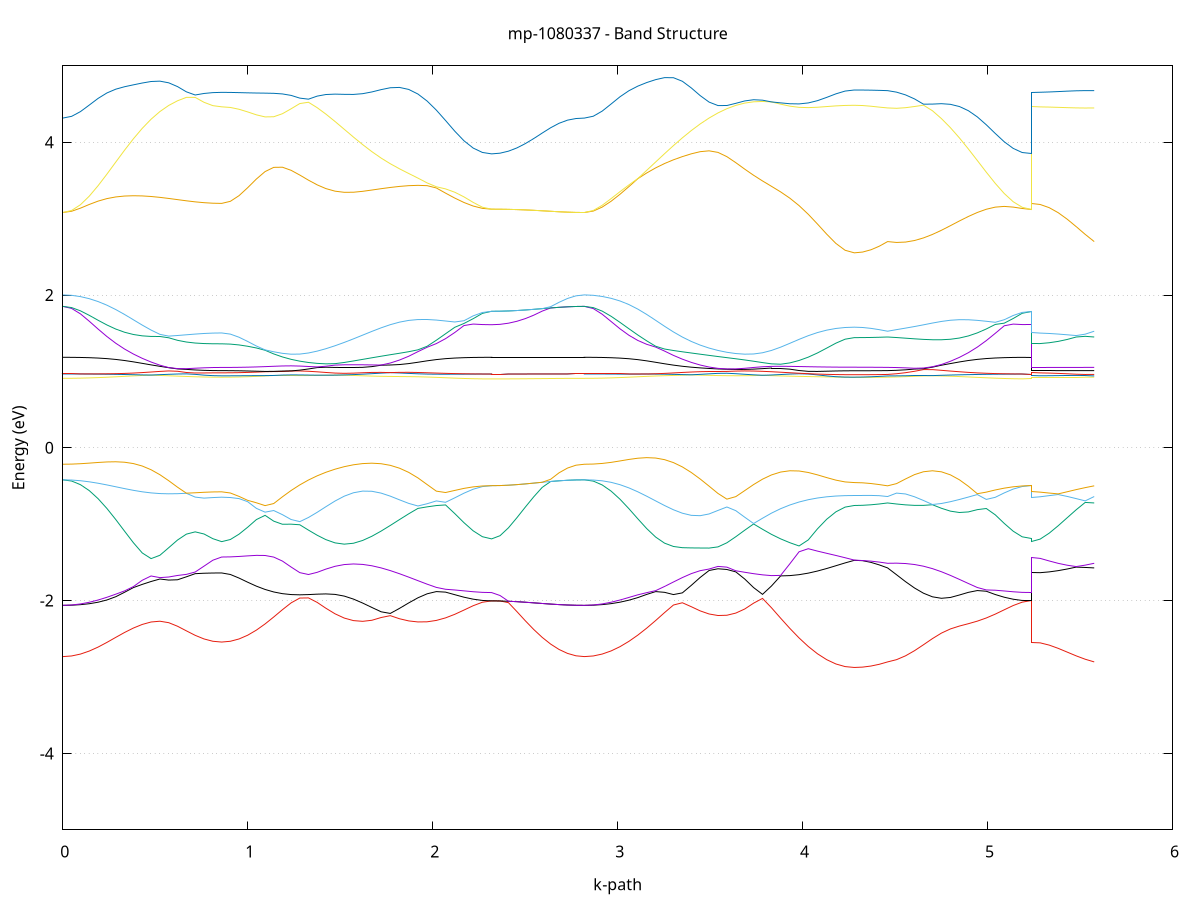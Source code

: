 set title 'mp-1080337 - Band Structure'
set xlabel 'k-path'
set ylabel 'Energy (eV)'
set grid y
set yrange [-5:5]
set terminal png size 800,600
set output 'mp-1080337_bands_gnuplot.png'
plot '-' using 1:2 with lines notitle, '-' using 1:2 with lines notitle, '-' using 1:2 with lines notitle, '-' using 1:2 with lines notitle, '-' using 1:2 with lines notitle, '-' using 1:2 with lines notitle, '-' using 1:2 with lines notitle, '-' using 1:2 with lines notitle, '-' using 1:2 with lines notitle, '-' using 1:2 with lines notitle, '-' using 1:2 with lines notitle, '-' using 1:2 with lines notitle, '-' using 1:2 with lines notitle, '-' using 1:2 with lines notitle, '-' using 1:2 with lines notitle, '-' using 1:2 with lines notitle, '-' using 1:2 with lines notitle, '-' using 1:2 with lines notitle, '-' using 1:2 with lines notitle, '-' using 1:2 with lines notitle, '-' using 1:2 with lines notitle, '-' using 1:2 with lines notitle, '-' using 1:2 with lines notitle, '-' using 1:2 with lines notitle, '-' using 1:2 with lines notitle, '-' using 1:2 with lines notitle, '-' using 1:2 with lines notitle, '-' using 1:2 with lines notitle, '-' using 1:2 with lines notitle, '-' using 1:2 with lines notitle, '-' using 1:2 with lines notitle, '-' using 1:2 with lines notitle, '-' using 1:2 with lines notitle, '-' using 1:2 with lines notitle, '-' using 1:2 with lines notitle, '-' using 1:2 with lines notitle, '-' using 1:2 with lines notitle, '-' using 1:2 with lines notitle, '-' using 1:2 with lines notitle, '-' using 1:2 with lines notitle, '-' using 1:2 with lines notitle, '-' using 1:2 with lines notitle, '-' using 1:2 with lines notitle, '-' using 1:2 with lines notitle, '-' using 1:2 with lines notitle, '-' using 1:2 with lines notitle, '-' using 1:2 with lines notitle, '-' using 1:2 with lines notitle, '-' using 1:2 with lines notitle, '-' using 1:2 with lines notitle, '-' using 1:2 with lines notitle, '-' using 1:2 with lines notitle, '-' using 1:2 with lines notitle, '-' using 1:2 with lines notitle, '-' using 1:2 with lines notitle, '-' using 1:2 with lines notitle, '-' using 1:2 with lines notitle, '-' using 1:2 with lines notitle, '-' using 1:2 with lines notitle, '-' using 1:2 with lines notitle, '-' using 1:2 with lines notitle, '-' using 1:2 with lines notitle, '-' using 1:2 with lines notitle, '-' using 1:2 with lines notitle
0.000000 -34.039414
0.047725 -34.039214
0.095450 -34.038715
0.143175 -34.037815
0.190900 -34.036615
0.238624 -34.035115
0.286349 -34.033415
0.334074 -34.031615
0.381799 -34.029515
0.429524 -34.027415
0.477249 -34.025415
0.524974 -34.023315
0.572699 -34.021415
0.620423 -34.019715
0.668148 -34.018215
0.715873 -34.017015
0.763598 -34.016115
0.811323 -34.015615
0.859048 -34.015415
0.859048 -34.015415
0.905975 -34.015415
0.952903 -34.015215
0.999830 -34.014915
1.046758 -34.014515
1.093685 -34.014115
1.140613 -34.013615
1.187540 -34.013215
1.234468 -34.012815
1.281395 -34.012615
1.328323 -34.012415
1.375250 -34.012415
1.422178 -34.012615
1.422178 -34.012615
1.471973 -34.013115
1.521769 -34.013915
1.571564 -34.014915
1.621360 -34.016315
1.671155 -34.017915
1.720951 -34.019715
1.770746 -34.021715
1.820542 -34.023915
1.870338 -34.026115
1.920133 -34.028415
1.969929 -34.030615
2.019724 -34.032715
2.069520 -34.034615
2.119315 -34.036214
2.169111 -34.037515
2.218906 -34.038515
2.268702 -34.039115
2.318497 -34.039315
2.318497 -34.039315
2.364105 -34.039315
2.409713 -34.039315
2.455321 -34.039414
2.500929 -34.039414
2.546537 -34.039414
2.592145 -34.039414
2.637752 -34.039414
2.683360 -34.039315
2.728968 -34.039414
2.774576 -34.039414
2.820184 -34.039414
2.820184 -34.039414
2.868340 -34.039214
2.916497 -34.038615
2.964654 -34.037714
3.012810 -34.036515
3.060967 -34.034915
3.109124 -34.033115
3.157280 -34.031115
3.205437 -34.029015
3.253594 -34.026915
3.301750 -34.024715
3.349907 -34.022514
3.398064 -34.020515
3.446220 -34.018715
3.494377 -34.017015
3.542534 -34.015615
3.590690 -34.014515
3.638847 -34.013615
3.687003 -34.013015
3.735160 -34.012615
3.783317 -34.012415
3.831473 -34.012415
3.831473 -34.012415
3.881269 -34.012715
3.931065 -34.013015
3.980860 -34.013514
4.030656 -34.013915
4.080451 -34.014415
4.130247 -34.014814
4.180042 -34.015115
4.229838 -34.015315
4.279633 -34.015315
4.279633 -34.015315
4.324614 -34.015415
4.369594 -34.015415
4.414574 -34.015615
4.459554 -34.015715
4.459554 -34.015715
4.508069 -34.016415
4.556584 -34.017515
4.605098 -34.018915
4.653613 -34.020615
4.702128 -34.022514
4.750643 -34.024515
4.799157 -34.026715
4.847672 -34.028915
4.896187 -34.031015
4.944701 -34.033015
4.993216 -34.034815
5.041731 -34.036414
5.090246 -34.037615
5.138760 -34.038515
5.187275 -34.039115
5.235790 -34.039315
5.235790 -34.015415
5.284501 -34.015415
5.333213 -34.015415
5.381924 -34.015515
5.430636 -34.015515
5.479348 -34.015615
5.528059 -34.015615
5.576771 -34.015715
e
0.000000 -16.917314
0.047725 -16.916014
0.095450 -16.912215
0.143175 -16.906115
0.190900 -16.897814
0.238624 -16.887615
0.286349 -16.876114
0.334074 -16.864514
0.381799 -16.856614
0.429524 -16.867915
0.477249 -16.904014
0.524974 -16.945114
0.572699 -16.984514
0.620423 -17.020014
0.668148 -17.050314
0.715873 -17.074614
0.763598 -17.092415
0.811323 -17.103314
0.859048 -17.106914
0.859048 -17.106914
0.905975 -17.104814
0.952903 -17.098615
0.999830 -17.088314
1.046758 -17.074314
1.093685 -17.056715
1.140613 -17.035915
1.187540 -17.012214
1.234468 -16.986314
1.281395 -16.958614
1.328323 -16.929714
1.375250 -16.936515
1.422178 -16.960414
1.422178 -16.960414
1.471973 -16.979215
1.521769 -16.990514
1.571564 -16.993814
1.621360 -16.988815
1.671155 -16.975514
1.720951 -16.954314
1.770746 -16.925915
1.820542 -16.891015
1.870338 -16.851015
1.920133 -16.846415
1.969929 -16.861915
2.019724 -16.876714
2.069520 -16.890214
2.119315 -16.902014
2.169111 -16.911714
2.218906 -16.918814
2.268702 -16.923215
2.318497 -16.924715
2.318497 -16.924715
2.364105 -16.924515
2.409713 -16.924115
2.455321 -16.923414
2.500929 -16.922515
2.546537 -16.921515
2.592145 -16.920414
2.637752 -16.919414
2.683360 -16.918515
2.728968 -16.917915
2.774576 -16.917414
2.820184 -16.917314
2.820184 -16.917314
2.868340 -16.915914
2.916497 -16.911915
2.964654 -16.905414
3.012810 -16.896514
3.060967 -16.885714
3.109124 -16.873214
3.157280 -16.859414
3.205437 -16.845015
3.253594 -16.839115
3.301750 -16.879115
3.349907 -16.914714
3.398064 -16.944615
3.446220 -16.968114
3.494377 -16.984314
3.542534 -16.992915
3.590690 -16.993714
3.638847 -16.986915
3.687003 -16.972714
3.735160 -16.951815
3.783317 -16.925014
3.831473 -16.942815
3.831473 -16.942815
3.881269 -16.973115
3.931065 -17.001714
3.980860 -17.028015
4.030656 -17.051215
4.080451 -17.071015
4.130247 -17.086914
4.180042 -17.098415
4.229838 -17.105515
4.279633 -17.107814
4.279633 -17.107814
4.324614 -17.107415
4.369594 -17.105915
4.414574 -17.103514
4.459554 -17.100214
4.459554 -17.100214
4.508069 -17.085715
4.556584 -17.063914
4.605098 -17.035415
4.653613 -17.001015
4.702128 -16.961814
4.750643 -16.919815
4.799157 -16.880315
4.847672 -16.861615
4.896187 -16.867615
4.944701 -16.879714
4.993216 -16.892115
5.041731 -16.903215
5.090246 -16.912315
5.138760 -16.919114
5.187275 -16.923315
5.235790 -16.924715
5.235790 -17.106914
5.284501 -17.106814
5.333213 -17.106414
5.381924 -17.105715
5.430636 -17.104715
5.479348 -17.103514
5.528059 -17.102014
5.576771 -17.100214
e
0.000000 -16.551914
0.047725 -16.556715
0.095450 -16.570915
0.143175 -16.593815
0.190900 -16.624315
0.238624 -16.661015
0.286349 -16.702314
0.334074 -16.745614
0.381799 -16.786115
0.429524 -16.806915
0.477249 -16.801714
0.524974 -16.789314
0.572699 -16.775914
0.620423 -16.763115
0.668148 -16.751714
0.715873 -16.742314
0.763598 -16.735415
0.811323 -16.731015
0.859048 -16.729615
0.859048 -16.729615
0.905975 -16.729315
0.952903 -16.728614
0.999830 -16.727415
1.046758 -16.725915
1.093685 -16.731314
1.140613 -16.765915
1.187540 -16.802315
1.234468 -16.839215
1.281395 -16.874714
1.328323 -16.907615
1.375250 -16.900215
1.422178 -16.870815
1.422178 -16.870815
1.471973 -16.840815
1.521769 -16.813614
1.571564 -16.792414
1.621360 -16.781814
1.671155 -16.782415
1.720951 -16.790215
1.770746 -16.801814
1.820542 -16.815714
1.870338 -16.830814
1.920133 -16.807215
1.969929 -16.761515
2.019724 -16.715615
2.069520 -16.671814
2.119315 -16.632214
2.169111 -16.598714
2.218906 -16.573314
2.268702 -16.557415
2.318497 -16.552014
2.318497 -16.552014
2.364105 -16.552014
2.409713 -16.552014
2.455321 -16.552014
2.500929 -16.552014
2.546537 -16.552014
2.592145 -16.551914
2.637752 -16.551914
2.683360 -16.551914
2.728968 -16.551914
2.774576 -16.551914
2.820184 -16.551914
2.820184 -16.551914
2.868340 -16.557015
2.916497 -16.571915
2.964654 -16.595914
3.012810 -16.627614
3.060967 -16.665315
3.109124 -16.707214
3.157280 -16.751414
3.205437 -16.796015
3.253594 -16.830215
3.301750 -16.815815
3.349907 -16.802315
3.398064 -16.790515
3.446220 -16.781614
3.494377 -16.777815
3.542534 -16.783214
3.590690 -16.799815
3.638847 -16.824015
3.687003 -16.852114
3.735160 -16.882015
3.783317 -16.912515
3.831473 -16.893414
3.831473 -16.893414
3.881269 -16.856914
3.931065 -16.818214
3.980860 -16.779215
4.030656 -16.741715
4.080451 -16.726315
4.130247 -16.728115
4.180042 -16.729415
4.229838 -16.730314
4.279633 -16.730615
4.279633 -16.730615
4.324614 -16.730815
4.369594 -16.731414
4.414574 -16.732315
4.459554 -16.733615
4.459554 -16.733615
4.508069 -16.739615
4.556584 -16.748414
4.605098 -16.759615
4.653613 -16.772614
4.702128 -16.786714
4.750643 -16.800414
4.799157 -16.809014
4.847672 -16.795215
4.896187 -16.755914
4.944701 -16.711115
4.993216 -16.667915
5.041731 -16.629115
5.090246 -16.596715
5.138760 -16.572315
5.187275 -16.557115
5.235790 -16.552014
5.235790 -16.729615
5.284501 -16.729715
5.333213 -16.730014
5.381924 -16.730515
5.430636 -16.731115
5.479348 -16.731814
5.528059 -16.732715
5.576771 -16.733615
e
0.000000 -16.551914
0.047725 -16.552615
0.095450 -16.554514
0.143175 -16.557814
0.190900 -16.562214
0.238624 -16.567615
0.286349 -16.573815
0.334074 -16.580714
0.381799 -16.588014
0.429524 -16.595614
0.477249 -16.603115
0.524974 -16.610315
0.572699 -16.617114
0.620423 -16.623214
0.668148 -16.628515
0.715873 -16.632814
0.763598 -16.635915
0.811323 -16.637815
0.859048 -16.638514
0.859048 -16.638514
0.905975 -16.642615
0.952903 -16.654815
0.999830 -16.674415
1.046758 -16.700315
1.093685 -16.724114
1.140613 -16.722314
1.187540 -16.720515
1.234468 -16.719015
1.281395 -16.717914
1.328323 -16.717315
1.375250 -16.717515
1.422178 -16.718415
1.422178 -16.718415
1.471973 -16.719915
1.521769 -16.721114
1.571564 -16.719314
1.621360 -16.710514
1.671155 -16.694115
1.720951 -16.674515
1.770746 -16.654715
1.820542 -16.636115
1.870338 -16.619315
1.920133 -16.604415
1.969929 -16.591614
2.019724 -16.580714
2.069520 -16.571714
2.119315 -16.564415
2.169111 -16.558915
2.218906 -16.555115
2.268702 -16.552815
2.318497 -16.552014
2.318497 -16.552014
2.364105 -16.552014
2.409713 -16.552014
2.455321 -16.552014
2.500929 -16.552014
2.546537 -16.551914
2.592145 -16.551914
2.637752 -16.551914
2.683360 -16.551914
2.728968 -16.551914
2.774576 -16.551914
2.820184 -16.551914
2.820184 -16.551914
2.868340 -16.552615
2.916497 -16.554714
2.964654 -16.558415
3.012810 -16.563515
3.060967 -16.570214
3.109124 -16.578615
3.157280 -16.588815
3.205437 -16.600714
3.253594 -16.614615
3.301750 -16.630315
3.349907 -16.647814
3.398064 -16.666715
3.446220 -16.686114
3.494377 -16.703914
3.542534 -16.716014
3.590690 -16.720415
3.638847 -16.720315
3.687003 -16.718915
3.735160 -16.717814
3.783317 -16.717315
3.831473 -16.717614
3.831473 -16.717614
3.881269 -16.718715
3.931065 -16.720315
3.980860 -16.722214
4.030656 -16.724315
4.080451 -16.707615
4.130247 -16.678915
4.180042 -16.657014
4.229838 -16.643414
4.279633 -16.638714
4.279633 -16.638714
4.324614 -16.638614
4.369594 -16.638414
4.414574 -16.638015
4.459554 -16.637415
4.459554 -16.637415
4.508069 -16.634815
4.556584 -16.631014
4.605098 -16.626015
4.653613 -16.620014
4.702128 -16.613315
4.750643 -16.605915
4.799157 -16.598215
4.847672 -16.590415
4.896187 -16.582715
4.944701 -16.575415
4.993216 -16.568815
5.041731 -16.563015
5.090246 -16.558315
5.138760 -16.554914
5.187275 -16.552715
5.235790 -16.552014
5.235790 -16.638514
5.284501 -16.638514
5.333213 -16.638414
5.381924 -16.638314
5.430636 -16.638115
5.479348 -16.637915
5.528059 -16.637715
5.576771 -16.637415
e
0.000000 -11.640515
0.047725 -11.632814
0.095450 -11.609814
0.143175 -11.572715
0.190900 -11.523115
0.238624 -11.463614
0.286349 -11.397415
0.334074 -11.328714
0.381799 -11.263914
0.429524 -11.211415
0.477249 -11.180614
0.524974 -11.175114
0.572699 -11.188914
0.620423 -11.212214
0.668148 -11.237714
0.715873 -11.260915
0.763598 -11.278914
0.811323 -11.290414
0.859048 -11.294314
0.859048 -11.294314
0.905975 -11.288114
0.952903 -11.269814
0.999830 -11.240315
1.046758 -11.201014
1.093685 -11.153614
1.140613 -11.100414
1.187540 -11.043614
1.234468 -10.985815
1.281395 -10.929514
1.328323 -10.876914
1.375250 -10.887714
1.422178 -10.928914
1.422178 -10.928914
1.471973 -10.965814
1.521769 -10.994614
1.571564 -11.014414
1.621360 -11.024514
1.671155 -11.024914
1.720951 -11.015914
1.770746 -10.998314
1.820542 -10.973214
1.870338 -11.008014
1.920133 -11.083614
1.969929 -11.161214
2.019724 -11.237614
2.069520 -11.309514
2.119315 -11.373614
2.169111 -11.427115
2.218906 -11.467314
2.268702 -11.492314
2.318497 -11.500814
2.318497 -11.500814
2.364105 -11.504115
2.409713 -11.513814
2.455321 -11.528514
2.500929 -11.546614
2.546537 -11.566414
2.592145 -11.586014
2.637752 -11.604114
2.683360 -11.619414
2.728968 -11.630914
2.774576 -11.638114
2.820184 -11.640515
2.820184 -11.640515
2.868340 -11.632414
2.916497 -11.608414
2.964654 -11.569714
3.012810 -11.517815
3.060967 -11.455014
3.109124 -11.383714
3.157280 -11.306914
3.205437 -11.227214
3.253594 -11.147614
3.301750 -11.070814
3.349907 -10.999314
3.398064 -10.935614
3.446220 -10.955814
3.494377 -10.969314
3.542534 -10.973714
3.590690 -10.968814
3.638847 -10.954914
3.687003 -10.932614
3.735160 -10.902914
3.783317 -10.867014
3.831473 -10.892314
3.831473 -10.892314
3.881269 -10.941214
3.931065 -10.994314
3.980860 -11.048514
4.030656 -11.101014
4.080451 -11.148814
4.130247 -11.189114
4.180042 -11.219815
4.229838 -11.238914
4.279633 -11.245414
4.279633 -11.245414
4.324614 -11.246214
4.369594 -11.248614
4.414574 -11.252114
4.459554 -11.256114
4.459554 -11.256114
4.508069 -11.244915
4.556584 -11.226214
4.605098 -11.201314
4.653613 -11.172214
4.702128 -11.142214
4.750643 -11.117514
4.799157 -11.110414
4.847672 -11.135215
4.896187 -11.188214
4.944701 -11.253414
4.993216 -11.319514
5.041731 -11.380014
5.090246 -11.430814
5.138760 -11.469015
5.187275 -11.492714
5.235790 -11.500814
5.235790 -11.294314
5.284501 -11.293314
5.333213 -11.290615
5.381924 -11.286214
5.430636 -11.280214
5.479348 -11.273014
5.528059 -11.264914
5.576771 -11.256114
e
0.000000 -10.530414
0.047725 -10.535315
0.095450 -10.549714
0.143175 -10.572914
0.190900 -10.603514
0.238624 -10.639715
0.286349 -10.679014
0.334074 -10.717714
0.381799 -10.750414
0.429524 -10.769614
0.477249 -10.766614
0.524974 -10.738914
0.572699 -10.693514
0.620423 -10.641214
0.668148 -10.590314
0.715873 -10.546314
0.763598 -10.512614
0.811323 -10.491614
0.859048 -10.484414
0.859048 -10.484414
0.905975 -10.489414
0.952903 -10.504014
0.999830 -10.527814
1.046758 -10.559814
1.093685 -10.598814
1.140613 -10.643214
1.187540 -10.691615
1.234468 -10.742014
1.281395 -10.792614
1.328323 -10.841814
1.375250 -10.830614
1.422178 -10.792414
1.422178 -10.792414
1.471973 -10.762914
1.521769 -10.746415
1.571564 -10.743914
1.621360 -10.755914
1.671155 -10.782414
1.720951 -10.822514
1.770746 -10.874814
1.820542 -10.937514
1.870338 -10.942214
1.920133 -10.906814
1.969929 -10.869114
2.019724 -10.831015
2.069520 -10.794614
2.119315 -10.761814
2.169111 -10.734314
2.218906 -10.713614
2.268702 -10.700715
2.318497 -10.696314
2.318497 -10.696314
2.364105 -10.692414
2.409713 -10.681314
2.455321 -10.664115
2.500929 -10.642914
2.546537 -10.619614
2.592145 -10.596315
2.637752 -10.574614
2.683360 -10.556214
2.728968 -10.542215
2.774576 -10.533414
2.820184 -10.530414
2.820184 -10.530414
2.868340 -10.535514
2.916497 -10.550414
2.964654 -10.574414
3.012810 -10.606314
3.060967 -10.644714
3.109124 -10.687814
3.157280 -10.733614
3.205437 -10.780015
3.253594 -10.825114
3.301750 -10.866814
3.349907 -10.903514
3.398064 -10.933514
3.446220 -10.881514
3.494377 -10.838914
3.542534 -10.808714
3.590690 -10.791914
3.638847 -10.788415
3.687003 -10.797914
3.735160 -10.819414
3.783317 -10.851514
3.831473 -10.826414
3.831473 -10.826414
3.881269 -10.781314
3.931065 -10.735114
3.980860 -10.689714
4.030656 -10.647114
4.080451 -10.609414
4.130247 -10.578114
4.180042 -10.554714
4.229838 -10.540214
4.279633 -10.535214
4.279633 -10.535214
4.324614 -10.534515
4.369594 -10.532514
4.414574 -10.529714
4.459554 -10.527014
4.459554 -10.527014
4.508069 -10.548114
4.556584 -10.583014
4.605098 -10.630014
4.653613 -10.686314
4.702128 -10.747914
4.750643 -10.807415
4.799157 -10.851514
4.847672 -10.864914
4.896187 -10.849914
4.944701 -10.821214
4.993216 -10.789014
5.041731 -10.758514
5.090246 -10.732414
5.138760 -10.712714
5.187275 -10.700514
5.235790 -10.696314
5.235790 -10.484414
5.284501 -10.485314
5.333213 -10.488115
5.381924 -10.492814
5.430636 -10.499114
5.479348 -10.507115
5.528059 -10.516414
5.576771 -10.527014
e
0.000000 -2.733014
0.047725 -2.724614
0.095450 -2.700014
0.143175 -2.660414
0.190900 -2.608315
0.238624 -2.547014
0.286349 -2.481415
0.334074 -2.417015
0.381799 -2.359115
0.429524 -2.312015
0.477249 -2.280015
0.524974 -2.269814
0.572699 -2.288915
0.620423 -2.335615
0.668148 -2.395815
0.715873 -2.454614
0.763598 -2.501914
0.811323 -2.532215
0.859048 -2.542614
0.859048 -2.542614
0.905975 -2.532414
0.952903 -2.502115
0.999830 -2.452815
1.046758 -2.386315
1.093685 -2.305515
1.140613 -2.214314
1.187540 -2.119015
1.234468 -2.029714
1.281395 -1.966614
1.328323 -1.964714
1.375250 -2.023214
1.422178 -2.099315
1.422178 -2.099315
1.471973 -2.172715
1.521769 -2.228414
1.571564 -2.261814
1.621360 -2.271314
1.671155 -2.257414
1.720951 -2.221715
1.770746 -2.196915
1.820542 -2.237614
1.870338 -2.265715
1.920133 -2.279314
1.969929 -2.277414
2.019724 -2.259415
2.069520 -2.226114
2.119315 -2.179514
2.169111 -2.123814
2.218906 -2.066814
2.268702 -2.021415
2.318497 -2.003515
2.318497 -2.003515
2.364105 -2.004714
2.409713 -2.027014
2.455321 -2.143715
2.500929 -2.264215
2.546537 -2.378515
2.592145 -2.481415
2.637752 -2.569215
2.683360 -2.639715
2.728968 -2.691215
2.774576 -2.722514
2.820184 -2.733014
2.820184 -2.733014
2.868340 -2.724614
2.916497 -2.699615
2.964654 -2.658714
3.012810 -2.602815
3.060967 -2.533215
3.109124 -2.451715
3.157280 -2.360114
3.205437 -2.260814
3.253594 -2.157014
3.301750 -2.057815
3.349907 -2.028115
3.398064 -2.079715
3.446220 -2.134514
3.494377 -2.175015
3.542534 -2.195215
3.590690 -2.191714
3.638847 -2.163314
3.687003 -2.110015
3.735160 -2.033415
3.783317 -1.971115
3.831473 -2.092915
3.831473 -2.092915
3.881269 -2.230214
3.931065 -2.363714
3.980860 -2.488514
4.030656 -2.600315
4.080451 -2.696014
4.130247 -2.773014
4.180042 -2.829414
4.229838 -2.863714
4.279633 -2.875215
4.279633 -2.875215
4.324614 -2.870515
4.369594 -2.856615
4.414574 -2.833715
4.459554 -2.802515
4.459554 -2.802515
4.508069 -2.772915
4.556584 -2.722714
4.605098 -2.655715
4.653613 -2.577815
4.702128 -2.497415
4.750643 -2.425415
4.799157 -2.370915
4.847672 -2.333214
4.896187 -2.302415
4.944701 -2.268814
4.993216 -2.227314
5.041731 -2.176915
5.090246 -2.120315
5.138760 -2.064315
5.187275 -2.020514
5.235790 -2.003515
5.235790 -2.542614
5.284501 -2.553014
5.333213 -2.582314
5.381924 -2.624915
5.430636 -2.674114
5.479348 -2.723415
5.528059 -2.767514
5.576771 -2.802515
e
0.000000 -2.062114
0.047725 -2.059915
0.095450 -2.053215
0.143175 -2.040815
0.190900 -2.021114
0.238624 -1.991615
0.286349 -1.949115
0.334074 -1.890815
0.381799 -1.829514
0.429524 -1.787815
0.477249 -1.749915
0.524974 -1.717315
0.572699 -1.731215
0.620423 -1.727315
0.668148 -1.688515
0.715873 -1.647415
0.763598 -1.641714
0.811323 -1.638815
0.859048 -1.637914
0.859048 -1.637914
0.905975 -1.657914
0.952903 -1.704915
0.999830 -1.759415
1.046758 -1.810814
1.093685 -1.853915
1.140613 -1.886915
1.187540 -1.909015
1.234468 -1.921015
1.281395 -1.924314
1.328323 -1.921215
1.375250 -1.915614
1.422178 -1.912415
1.422178 -1.912415
1.471973 -1.918715
1.521769 -1.940815
1.571564 -1.980114
1.621360 -2.032014
1.671155 -2.089714
1.720951 -2.146314
1.770746 -2.167915
1.820542 -2.101615
1.870338 -2.030215
1.920133 -1.963315
1.969929 -1.911015
2.019724 -1.881914
2.069520 -1.889015
2.119315 -1.922514
2.169111 -1.955315
2.218906 -1.981215
2.268702 -1.997815
2.318497 -2.003515
2.318497 -2.003515
2.364105 -2.004714
2.409713 -2.008415
2.455321 -2.014015
2.500929 -2.021215
2.546537 -2.029314
2.592145 -2.037615
2.637752 -2.045514
2.683360 -2.052414
2.728968 -2.057615
2.774576 -2.061015
2.820184 -2.062114
2.820184 -2.062114
2.868340 -2.059814
2.916497 -2.052515
2.964654 -2.039814
3.012810 -2.020714
3.060967 -1.994514
3.109124 -1.960614
3.157280 -1.918815
3.205437 -1.882014
3.253594 -1.891614
3.301750 -1.921015
3.349907 -1.898715
3.398064 -1.800714
3.446220 -1.696915
3.494377 -1.605914
3.542534 -1.583114
3.590690 -1.592615
3.638847 -1.623914
3.687003 -1.717215
3.735160 -1.829614
3.783317 -1.918114
3.831473 -1.809314
3.831473 -1.809314
3.881269 -1.676614
3.931065 -1.672715
3.980860 -1.660614
4.030656 -1.640414
4.080451 -1.612915
4.130247 -1.579915
4.180042 -1.543515
4.229838 -1.506614
4.279633 -1.472914
4.279633 -1.472914
4.324614 -1.477314
4.369594 -1.499515
4.414574 -1.532614
4.459554 -1.572015
4.459554 -1.572015
4.508069 -1.661515
4.556584 -1.751915
4.605098 -1.834715
4.653613 -1.903215
4.702128 -1.950414
4.750643 -1.969715
4.799157 -1.958814
4.847672 -1.926815
4.896187 -1.892014
4.944701 -1.868515
4.993216 -1.877414
5.041731 -1.920414
5.090246 -1.955715
5.138760 -1.981915
5.187275 -1.998115
5.235790 -2.003515
5.235790 -1.637914
5.284501 -1.634415
5.333213 -1.624115
5.381924 -1.607714
5.430636 -1.586315
5.479348 -1.561514
5.528059 -1.566015
5.576771 -1.572015
e
0.000000 -2.062114
0.047725 -2.057514
0.095450 -2.043814
0.143175 -2.021714
0.190900 -1.992115
0.238624 -1.956314
0.286349 -1.915914
0.334074 -1.872915
0.381799 -1.816515
0.429524 -1.733715
0.477249 -1.677515
0.524974 -1.699115
0.572699 -1.690914
0.620423 -1.670915
0.668148 -1.656715
0.715873 -1.625714
0.763598 -1.548914
0.811323 -1.471214
0.859048 -1.429515
0.859048 -1.429515
0.905975 -1.427515
0.952903 -1.422014
0.999830 -1.414414
1.046758 -1.407914
1.093685 -1.409315
1.140613 -1.430315
1.187540 -1.482614
1.234468 -1.560415
1.281395 -1.633814
1.328323 -1.658415
1.375250 -1.630015
1.422178 -1.587915
1.422178 -1.587915
1.471973 -1.550914
1.521769 -1.528115
1.571564 -1.520315
1.621360 -1.526215
1.671155 -1.544015
1.720951 -1.571715
1.770746 -1.607115
1.820542 -1.648115
1.870338 -1.692614
1.920133 -1.738814
1.969929 -1.784814
2.019724 -1.827114
2.069520 -1.851614
2.119315 -1.860815
2.169111 -1.872315
2.218906 -1.883814
2.268702 -1.892014
2.318497 -1.894915
2.318497 -1.894915
2.364105 -1.933315
2.409713 -2.008415
2.455321 -2.014015
2.500929 -2.021215
2.546537 -2.029314
2.592145 -2.037615
2.637752 -2.045514
2.683360 -2.052414
2.728968 -2.057615
2.774576 -2.061015
2.820184 -2.062114
2.820184 -2.062114
2.868340 -2.057415
2.916497 -2.043515
2.964654 -2.021215
3.012810 -1.992015
3.060967 -1.958414
3.109124 -1.924314
3.157280 -1.895814
3.205437 -1.869814
3.253594 -1.814814
3.301750 -1.756315
3.349907 -1.698514
3.398064 -1.646915
3.446220 -1.608115
3.494377 -1.586815
3.542534 -1.552315
3.590690 -1.562015
3.638847 -1.609514
3.687003 -1.629015
3.735160 -1.647514
3.783317 -1.662714
3.831473 -1.672815
3.831473 -1.672815
3.881269 -1.670014
3.931065 -1.518215
3.980860 -1.360915
4.030656 -1.320515
4.080451 -1.352015
4.130247 -1.380815
4.180042 -1.409115
4.229838 -1.438814
4.279633 -1.469515
4.279633 -1.469515
4.324614 -1.475615
4.369594 -1.483415
4.414574 -1.495715
4.459554 -1.511515
4.459554 -1.511515
4.508069 -1.509915
4.556584 -1.514714
4.605098 -1.527515
4.653613 -1.549615
4.702128 -1.581414
4.750643 -1.622114
4.799157 -1.669914
4.847672 -1.722114
4.896187 -1.775915
4.944701 -1.828515
4.993216 -1.860315
5.041731 -1.864014
5.090246 -1.873814
5.138760 -1.884415
5.187275 -1.892114
5.235790 -1.894915
5.235790 -1.429515
5.284501 -1.447315
5.333213 -1.480914
5.381924 -1.512115
5.430636 -1.536714
5.479348 -1.554415
5.528059 -1.535614
5.576771 -1.511515
e
0.000000 -0.418815
0.047725 -0.434715
0.095450 -0.482314
0.143175 -0.560215
0.190900 -0.665714
0.238624 -0.794015
0.286349 -0.938614
0.334074 -1.091414
0.381799 -1.242414
0.429524 -1.375914
0.477249 -1.450114
0.524974 -1.406614
0.572699 -1.307415
0.620423 -1.206914
0.668148 -1.129914
0.715873 -1.100014
0.763598 -1.127915
0.811323 -1.189415
0.859048 -1.228015
0.859048 -1.228015
0.905975 -1.200214
0.952903 -1.130314
0.999830 -1.038914
1.046758 -0.939315
1.093685 -0.883814
1.140613 -0.960014
1.187540 -1.000514
1.234468 -0.999414
1.281395 -1.007214
1.328323 -1.077214
1.375250 -1.144014
1.422178 -1.201415
1.422178 -1.201415
1.471973 -1.244215
1.521769 -1.260915
1.571564 -1.249214
1.621360 -1.212614
1.671155 -1.157515
1.720951 -1.090314
1.770746 -1.016115
1.820542 -0.939315
1.870338 -0.863814
1.920133 -0.793114
1.969929 -0.772714
2.019724 -0.755715
2.069520 -0.747515
2.119315 -0.860715
2.169111 -0.979915
2.218906 -1.086615
2.268702 -1.163415
2.318497 -1.192014
2.318497 -1.192014
2.364105 -1.150314
2.409713 -1.046714
2.455321 -0.914915
2.500929 -0.775615
2.546537 -0.640615
2.592145 -0.517615
2.637752 -0.440614
2.683360 -0.431615
2.728968 -0.424715
2.774576 -0.420314
2.820184 -0.418815
2.820184 -0.418815
2.868340 -0.435814
2.916497 -0.486115
2.964654 -0.566914
3.012810 -0.673015
3.060967 -0.797014
3.109124 -0.929115
3.157280 -1.057415
3.205437 -1.168014
3.253594 -1.247715
3.301750 -1.291314
3.349907 -1.307215
3.398064 -1.310215
3.446220 -1.311415
3.494377 -1.312315
3.542534 -1.296814
3.590690 -1.243114
3.638847 -1.163814
3.687003 -1.078715
3.735160 -0.996715
3.783317 -1.066015
3.831473 -1.132515
3.831473 -1.132515
3.881269 -1.191715
3.931065 -1.242015
3.980860 -1.284515
4.030656 -1.205515
4.080451 -1.060615
4.130247 -0.935215
4.180042 -0.837915
4.229838 -0.776015
4.279633 -0.754714
4.279633 -0.754714
4.324614 -0.752414
4.369594 -0.745715
4.414574 -0.735215
4.459554 -0.721715
4.459554 -0.721715
4.508069 -0.735315
4.556584 -0.746614
4.605098 -0.753315
4.653613 -0.753215
4.702128 -0.745114
4.750643 -0.791314
4.799157 -0.828815
4.847672 -0.846615
4.896187 -0.839114
4.944701 -0.809314
4.993216 -0.794215
5.041731 -0.877015
5.090246 -0.989314
5.138760 -1.091515
5.187275 -1.164814
5.235790 -1.192014
5.235790 -1.228015
5.284501 -1.194914
5.333213 -1.117514
5.381924 -1.020215
5.430636 -0.915215
5.479348 -0.810715
5.528059 -0.714714
5.576771 -0.721715
e
0.000000 -0.418815
0.047725 -0.421814
0.095450 -0.430614
0.143175 -0.444915
0.190900 -0.463615
0.238624 -0.485715
0.286349 -0.509715
0.334074 -0.533915
0.381799 -0.556415
0.429524 -0.575614
0.477249 -0.590015
0.524974 -0.598815
0.572699 -0.601914
0.620423 -0.600215
0.668148 -0.595114
0.715873 -0.644915
0.763598 -0.658314
0.811323 -0.651115
0.859048 -0.646114
0.859048 -0.646114
0.905975 -0.650715
0.952903 -0.664615
0.999830 -0.705515
1.046758 -0.792515
1.093685 -0.841915
1.140613 -0.821014
1.187540 -0.874915
1.234468 -0.938614
1.281395 -0.966214
1.328323 -0.911814
1.375250 -0.844415
1.422178 -0.771415
1.422178 -0.771415
1.471973 -0.696414
1.521769 -0.632915
1.571564 -0.588215
1.621360 -0.566515
1.671155 -0.568815
1.720951 -0.592715
1.770746 -0.632615
1.820542 -0.680815
1.870338 -0.727415
1.920133 -0.761415
1.969929 -0.731815
2.019724 -0.695115
2.069520 -0.713015
2.119315 -0.654715
2.169111 -0.593814
2.218906 -0.541815
2.268702 -0.507415
2.318497 -0.495415
2.318497 -0.495415
2.364105 -0.493815
2.409713 -0.489115
2.455321 -0.481715
2.500929 -0.472414
2.546537 -0.461815
2.592145 -0.450915
2.637752 -0.440614
2.683360 -0.431615
2.728968 -0.424715
2.774576 -0.420314
2.820184 -0.418815
2.820184 -0.418815
2.868340 -0.421714
2.916497 -0.431814
2.964654 -0.451615
3.012810 -0.482614
3.060967 -0.524614
3.109124 -0.575815
3.157280 -0.633514
3.205437 -0.694614
3.253594 -0.755214
3.301750 -0.810814
3.349907 -0.855814
3.398064 -0.883814
3.446220 -0.888315
3.494377 -0.865714
3.542534 -0.819414
3.590690 -0.774514
3.638847 -0.822715
3.687003 -0.908014
3.735160 -0.990815
3.783317 -0.921714
3.831473 -0.855314
3.831473 -0.855314
3.881269 -0.796714
3.931065 -0.748215
3.980860 -0.709315
4.030656 -0.679215
4.080451 -0.656915
4.130247 -0.641215
4.180042 -0.631115
4.229838 -0.625814
4.279633 -0.624215
4.279633 -0.624215
4.324614 -0.623614
4.369594 -0.623115
4.414574 -0.626415
4.459554 -0.637614
4.459554 -0.637614
4.508069 -0.592715
4.556584 -0.603914
4.605098 -0.640715
4.653613 -0.689315
4.702128 -0.742015
4.750643 -0.728814
4.799157 -0.705315
4.847672 -0.676414
4.896187 -0.644515
4.944701 -0.611614
4.993216 -0.675215
5.041731 -0.647814
5.090246 -0.590115
5.138760 -0.539815
5.187275 -0.506814
5.235790 -0.495415
5.235790 -0.646114
5.284501 -0.640815
5.333213 -0.625714
5.381924 -0.611314
5.430636 -0.636214
5.479348 -0.664815
5.528059 -0.694414
5.576771 -0.637614
e
0.000000 -0.214915
0.047725 -0.213115
0.095450 -0.207915
0.143175 -0.200314
0.190900 -0.191715
0.238624 -0.184815
0.286349 -0.182614
0.334074 -0.188514
0.381799 -0.206114
0.429524 -0.238214
0.477249 -0.286814
0.524974 -0.351814
0.572699 -0.430414
0.620423 -0.515415
0.668148 -0.593614
0.715873 -0.588415
0.763598 -0.582015
0.811323 -0.577514
0.859048 -0.575915
0.859048 -0.575915
0.905975 -0.591214
0.952903 -0.635814
0.999830 -0.687715
1.046758 -0.719415
1.093685 -0.756514
1.140613 -0.729115
1.187540 -0.641215
1.234468 -0.558715
1.281395 -0.485315
1.328323 -0.421415
1.375250 -0.366815
1.422178 -0.320415
1.422178 -0.320415
1.471973 -0.279615
1.521769 -0.246714
1.571564 -0.222015
1.621360 -0.206314
1.671155 -0.201015
1.720951 -0.208014
1.770746 -0.229215
1.820542 -0.266614
1.870338 -0.321414
1.920133 -0.393714
1.969929 -0.480814
2.019724 -0.567014
2.069520 -0.585114
2.119315 -0.557614
2.169111 -0.530914
2.218906 -0.511214
2.268702 -0.499315
2.318497 -0.495415
2.318497 -0.495415
2.364105 -0.493815
2.409713 -0.489115
2.455321 -0.481715
2.500929 -0.472414
2.546537 -0.461815
2.592145 -0.450915
2.637752 -0.411714
2.683360 -0.326715
2.728968 -0.264914
2.774576 -0.227415
2.820184 -0.214915
2.820184 -0.214915
2.868340 -0.212414
2.916497 -0.204414
2.964654 -0.190414
3.012810 -0.171714
3.060967 -0.152014
3.109124 -0.136014
3.157280 -0.128515
3.205437 -0.133714
3.253594 -0.154715
3.301750 -0.193415
3.349907 -0.249915
3.398064 -0.322615
3.446220 -0.408014
3.494377 -0.501715
3.542534 -0.597214
3.590690 -0.671714
3.638847 -0.638915
3.687003 -0.560215
3.735160 -0.480714
3.783317 -0.410414
3.831473 -0.355015
3.831473 -0.355015
3.881269 -0.317114
3.931065 -0.300215
3.980860 -0.303214
4.030656 -0.322914
4.080451 -0.353914
4.130247 -0.389714
4.180042 -0.422915
4.229838 -0.446314
4.279633 -0.454815
4.279633 -0.454815
4.324614 -0.458014
4.369594 -0.467315
4.414574 -0.481115
4.459554 -0.497515
4.459554 -0.497515
4.508069 -0.468514
4.556584 -0.407515
4.605098 -0.350715
4.653613 -0.313214
4.702128 -0.300415
4.750643 -0.314015
4.799157 -0.353814
4.847672 -0.418114
4.896187 -0.503014
4.944701 -0.600715
4.993216 -0.580015
5.041731 -0.551615
5.090246 -0.527915
5.138760 -0.510115
5.187275 -0.499114
5.235790 -0.495415
5.235790 -0.575915
5.284501 -0.580015
5.333213 -0.592115
5.381924 -0.602815
5.430636 -0.575214
5.479348 -0.546914
5.528059 -0.521014
5.576771 -0.497515
e
0.000000 0.909685
0.047725 0.910386
0.095450 0.912185
0.143175 0.915185
0.190900 0.919185
0.238624 0.924185
0.286349 0.929786
0.334074 0.935686
0.381799 0.941586
0.429524 0.947285
0.477249 0.951085
0.524974 0.947285
0.572699 0.943186
0.620423 0.938685
0.668148 0.934285
0.715873 0.930285
0.763598 0.927185
0.811323 0.925086
0.859048 0.924385
0.859048 0.924385
0.905975 0.925086
0.952903 0.927185
0.999830 0.930685
1.046758 0.935385
1.093685 0.941185
1.140613 0.945586
1.187540 0.945586
1.234468 0.945586
1.281395 0.945685
1.328323 0.946285
1.375250 0.947486
1.422178 0.949185
1.422178 0.949185
1.471973 0.950986
1.521769 0.950685
1.571564 0.947285
1.621360 0.942885
1.671155 0.938986
1.720951 0.936185
1.770746 0.934386
1.820542 0.933185
1.870338 0.932086
1.920133 0.930186
1.969929 0.926885
2.019724 0.922386
2.069520 0.917285
2.119315 0.912286
2.169111 0.907985
2.218906 0.904686
2.268702 0.902685
2.318497 0.901986
2.318497 0.901986
2.364105 0.902186
2.409713 0.902586
2.455321 0.903286
2.500929 0.904185
2.546537 0.905285
2.592145 0.906285
2.637752 0.907385
2.683360 0.908385
2.728968 0.909085
2.774576 0.909586
2.820184 0.909685
2.820184 0.909685
2.868340 0.910386
2.916497 0.912286
2.964654 0.915486
3.012810 0.919785
3.060967 0.924785
3.109124 0.930285
3.157280 0.935585
3.205437 0.940185
3.253594 0.943985
3.301750 0.947486
3.349907 0.951285
3.398064 0.955285
3.446220 0.951886
3.494377 0.948686
3.542534 0.946186
3.590690 0.944486
3.638847 0.943585
3.687003 0.943886
3.735160 0.945485
3.783317 0.948686
3.831473 0.945086
3.831473 0.945086
3.881269 0.941285
3.931065 0.938186
3.980860 0.935486
4.030656 0.932985
4.080451 0.930685
4.130247 0.928486
4.180042 0.926786
4.229838 0.924385
4.279633 0.922085
4.279633 0.922085
4.324614 0.922285
4.369594 0.922786
4.414574 0.923585
4.459554 0.924686
4.459554 0.924686
4.508069 0.927686
4.556584 0.931886
4.605098 0.936486
4.653613 0.941185
4.702128 0.943385
4.750643 0.940985
4.799157 0.937485
4.847672 0.932985
4.896187 0.927785
4.944701 0.922285
4.993216 0.916785
5.041731 0.911785
5.090246 0.907686
5.138760 0.904585
5.187275 0.902685
5.235790 0.901986
5.235790 0.924385
5.284501 0.924385
5.333213 0.924385
5.381924 0.924486
5.430636 0.924486
5.479348 0.924486
5.528059 0.924585
5.576771 0.924686
e
0.000000 0.967285
0.047725 0.967186
0.095450 0.966685
0.143175 0.965986
0.190900 0.964886
0.238624 0.963485
0.286349 0.961786
0.334074 0.959686
0.381799 0.957286
0.429524 0.954386
0.477249 0.952585
0.524974 0.957685
0.572699 0.962386
0.620423 0.966386
0.668148 0.968286
0.715873 0.961786
0.763598 0.951585
0.811323 0.944886
0.859048 0.942586
0.859048 0.942586
0.905975 0.942885
0.952903 0.943486
0.999830 0.944286
1.046758 0.944985
1.093685 0.945485
1.140613 0.947285
1.187540 0.952286
1.234468 0.954485
1.281395 0.954085
1.328323 0.952486
1.375250 0.951085
1.422178 0.950685
1.422178 0.950685
1.471973 0.951686
1.521769 0.954386
1.571564 0.958485
1.621360 0.964086
1.671155 0.970685
1.720951 0.977786
1.770746 0.984086
1.820542 0.979886
1.870338 0.974186
1.920133 0.969086
1.969929 0.965586
2.019724 0.963886
2.069520 0.963585
2.119315 0.963985
2.169111 0.964686
2.218906 0.965385
2.268702 0.965885
2.318497 0.966085
2.318497 0.966085
2.364105 0.966085
2.409713 0.966186
2.455321 0.966285
2.500929 0.966386
2.546537 0.966586
2.592145 0.966786
2.637752 0.966986
2.683360 0.967085
2.728968 0.967186
2.774576 0.967285
2.820184 0.967285
2.820184 0.967285
2.868340 0.967085
2.916497 0.966685
2.964654 0.965986
3.012810 0.965286
3.060967 0.964886
3.109124 0.965086
3.157280 0.966485
3.205437 0.965485
3.253594 0.963985
3.301750 0.961685
3.349907 0.958685
3.398064 0.955985
3.446220 0.961786
3.494377 0.968486
3.542534 0.974786
3.590690 0.976185
3.638847 0.970485
3.687003 0.962685
3.735160 0.955585
3.783317 0.949786
3.831473 0.953385
3.831473 0.953385
3.881269 0.959386
3.931065 0.965586
3.980860 0.969586
4.030656 0.966386
4.080451 0.954586
4.130247 0.941485
4.180042 0.930986
4.229838 0.925586
4.279633 0.925185
4.279633 0.925185
4.324614 0.926485
4.369594 0.929986
4.414574 0.935186
4.459554 0.940985
4.459554 0.940985
4.508069 0.941986
4.556584 0.943486
4.605098 0.944486
4.653613 0.944486
4.702128 0.945586
4.750643 0.949485
4.799157 0.952785
4.847672 0.955686
4.896187 0.958186
4.944701 0.960286
4.993216 0.962085
5.041731 0.963485
5.090246 0.964585
5.138760 0.965385
5.187275 0.965885
5.235790 0.966085
5.235790 0.942586
5.284501 0.942885
5.333213 0.943886
5.381924 0.945286
5.430636 0.946885
5.479348 0.947985
5.528059 0.946386
5.576771 0.940985
e
0.000000 0.967285
0.047725 0.967285
0.095450 0.967386
0.143175 0.967485
0.190900 0.967985
0.238624 0.969086
0.286349 0.970986
0.334074 0.974085
0.381799 0.978685
0.429524 0.984985
0.477249 0.992385
0.524974 1.000385
0.572699 1.006586
0.620423 1.002085
0.668148 0.986285
0.715873 0.979485
0.763598 0.980185
0.811323 0.981385
0.859048 0.981786
0.859048 0.981786
0.905975 0.982386
0.952903 0.984086
0.999830 0.987085
1.046758 0.991186
1.093685 0.996086
1.140613 0.998186
1.187540 0.999285
1.234468 1.005486
1.281395 1.006285
1.328323 1.002186
1.375250 0.995186
1.422178 0.986586
1.422178 0.986586
1.471973 0.978685
1.521769 0.975186
1.571564 0.977585
1.621360 0.982786
1.671155 0.986885
1.720951 0.987586
1.770746 0.984886
1.820542 0.987886
1.870338 0.988486
1.920133 0.986285
1.969929 0.982685
2.019724 0.978685
2.069520 0.974986
2.119315 0.971785
2.169111 0.969286
2.218906 0.967485
2.268702 0.966386
2.318497 0.966085
2.318497 0.966085
2.364105 0.966085
2.409713 0.966186
2.455321 0.966285
2.500929 0.966386
2.546537 0.966586
2.592145 0.966786
2.637752 0.966986
2.683360 0.967085
2.728968 0.967186
2.774576 0.967285
2.820184 0.967285
2.820184 0.967285
2.868340 0.967285
2.916497 0.967386
2.964654 0.967386
3.012810 0.967386
3.060967 0.967285
3.109124 0.967085
3.157280 0.966485
3.205437 0.969685
3.253594 0.974485
3.301750 0.980486
3.349907 0.986685
3.398064 0.992286
3.446220 0.996686
3.494377 0.999085
3.542534 0.999186
3.590690 1.000286
3.638847 1.004585
3.687003 1.006685
3.735160 1.005185
3.783317 1.001486
3.831473 0.996185
3.831473 0.996185
3.881269 0.989786
3.931065 0.982986
3.980860 0.976385
4.030656 0.970386
4.080451 0.965485
4.130247 0.961685
4.180042 0.959085
4.229838 0.957586
4.279633 0.957086
4.279633 0.957086
4.324614 0.957185
4.369594 0.957786
4.414574 0.958885
4.459554 0.960686
4.459554 0.960686
4.508069 0.969885
4.556584 0.983485
4.605098 1.001986
4.653613 1.024086
4.702128 1.023985
4.750643 1.014586
4.799157 1.004886
4.847672 0.995785
4.896187 0.987685
4.944701 0.981086
4.993216 0.975886
5.041731 0.971985
5.090246 0.969286
5.138760 0.967386
5.187275 0.966386
5.235790 0.966085
5.235790 0.981786
5.284501 0.980985
5.333213 0.978485
5.381924 0.974485
5.430636 0.969286
5.479348 0.963686
5.528059 0.960286
5.576771 0.960686
e
0.000000 1.184986
0.047725 1.184485
0.095450 1.182886
0.143175 1.179986
0.190900 1.175086
0.238624 1.167786
0.286349 1.157185
0.334074 1.142986
0.381799 1.125486
0.429524 1.105886
0.477249 1.085785
0.524974 1.066986
0.572699 1.048985
0.620423 1.033185
0.668148 1.026786
0.715873 1.019285
0.763598 1.014285
0.811323 1.011386
0.859048 1.010485
0.859048 1.010485
0.905975 1.009885
0.952903 1.008385
0.999830 1.005986
1.046758 1.002986
1.093685 1.000086
1.140613 1.000985
1.187540 1.004985
1.234468 1.007085
1.281395 1.016985
1.328323 1.032385
1.375250 1.050086
1.422178 1.055186
1.422178 1.055186
1.471973 1.052185
1.521769 1.050485
1.571564 1.050485
1.621360 1.053686
1.671155 1.063085
1.720951 1.081486
1.770746 1.084285
1.820542 1.090185
1.870338 1.102685
1.920133 1.120085
1.969929 1.138885
2.019724 1.155186
2.069520 1.167285
2.119315 1.175185
2.169111 1.180085
2.218906 1.182985
2.268702 1.184485
2.318497 1.184986
2.318497 1.184986
2.364105 1.184986
2.409713 1.184986
2.455321 1.184986
2.500929 1.184986
2.546537 1.184986
2.592145 1.184986
2.637752 1.184986
2.683360 1.184986
2.728968 1.184986
2.774576 1.184986
2.820184 1.184986
2.820184 1.184986
2.868340 1.184485
2.916497 1.182785
2.964654 1.179586
3.012810 1.174385
3.060967 1.166286
3.109124 1.154486
3.157280 1.138585
3.205437 1.119786
3.253594 1.100386
3.301750 1.082586
3.349907 1.067685
3.398064 1.055786
3.446220 1.046386
3.494377 1.038885
3.542534 1.032785
3.590690 1.028486
3.638847 1.026186
3.687003 1.026786
3.735160 1.030285
3.783317 1.036785
3.831473 1.044286
3.831473 1.044286
3.881269 1.044286
3.931065 1.029785
3.980860 1.011885
4.030656 1.001086
4.080451 1.000286
4.130247 1.003085
4.180042 1.006085
4.229838 1.007985
4.279633 1.008686
4.279633 1.008686
4.324614 1.008785
4.369594 1.009185
4.414574 1.009785
4.459554 1.010685
4.459554 1.010685
4.508069 1.014586
4.556584 1.021286
4.605098 1.031186
4.653613 1.035586
4.702128 1.055986
4.750643 1.081486
4.799157 1.102986
4.847672 1.124186
4.896187 1.142986
4.944701 1.157886
4.993216 1.168685
5.041731 1.175885
5.090246 1.180386
5.138760 1.183185
5.187275 1.184586
5.235790 1.184986
5.235790 1.010485
5.284501 1.010386
5.333213 1.010386
5.381924 1.010285
5.430636 1.010186
5.479348 1.010285
5.528059 1.010386
5.576771 1.010685
e
0.000000 1.851785
0.047725 1.824885
0.095450 1.753485
0.143175 1.657286
0.190900 1.554586
0.238624 1.456785
0.286349 1.369085
0.334074 1.293085
0.381799 1.227786
0.429524 1.171685
0.477249 1.123285
0.524974 1.081886
0.572699 1.050586
0.620423 1.037185
0.668148 1.035986
0.715873 1.042186
0.763598 1.047485
0.811323 1.051085
0.859048 1.052286
0.859048 1.052286
0.905975 1.052585
0.952903 1.053785
0.999830 1.055885
1.046758 1.058885
1.093685 1.062885
1.140613 1.067485
1.187540 1.071685
1.234468 1.073086
1.281395 1.070385
1.328323 1.064785
1.375250 1.059285
1.422178 1.068186
1.422178 1.068186
1.471973 1.082786
1.521769 1.086986
1.571564 1.087685
1.621360 1.087085
1.671155 1.085286
1.720951 1.083485
1.770746 1.110185
1.820542 1.149185
1.870338 1.198785
1.920133 1.259086
1.969929 1.316685
2.019724 1.364486
2.069520 1.429086
2.119315 1.509686
2.169111 1.600585
2.218906 1.620186
2.268702 1.613785
2.318497 1.611485
2.318497 1.611485
2.364105 1.616485
2.409713 1.631485
2.455321 1.656586
2.500929 1.691786
2.546537 1.736685
2.592145 1.789685
2.637752 1.831185
2.683360 1.839385
2.728968 1.845986
2.774576 1.850285
2.820184 1.851785
2.820184 1.851785
2.868340 1.822985
2.916497 1.748685
2.964654 1.653585
3.012810 1.557886
3.060967 1.473486
3.109124 1.405485
3.157280 1.354886
3.205437 1.318985
3.253594 1.266486
3.301750 1.210086
3.349907 1.160685
3.398064 1.118585
3.446220 1.083986
3.494377 1.057585
3.542534 1.040286
3.590690 1.032686
3.638847 1.033385
3.687003 1.041185
3.735160 1.052085
3.783317 1.061286
3.831473 1.066386
3.831473 1.066386
3.881269 1.067586
3.931065 1.066386
3.980860 1.064186
4.030656 1.061785
4.080451 1.059586
4.130247 1.057886
4.180042 1.056486
4.229838 1.055685
4.279633 1.055485
4.279633 1.055485
4.324614 1.055285
4.369594 1.054786
4.414574 1.054086
4.459554 1.053185
4.459554 1.053185
4.508069 1.050986
4.556584 1.046986
4.605098 1.041486
4.653613 1.044686
4.702128 1.061686
4.750643 1.090786
4.799157 1.132985
4.847672 1.183986
4.896187 1.245386
4.944701 1.318385
4.993216 1.403585
5.041731 1.498885
5.090246 1.597686
5.138760 1.619685
5.187275 1.613686
5.235790 1.611485
5.235790 1.052286
5.284501 1.052286
5.333213 1.052185
5.381924 1.052286
5.430636 1.052385
5.479348 1.052585
5.528059 1.052886
5.576771 1.053185
e
0.000000 1.851785
0.047725 1.835985
0.095450 1.793285
0.143175 1.734286
0.190900 1.669886
0.238624 1.608285
0.286349 1.554885
0.334074 1.512985
0.381799 1.483586
0.429524 1.465885
0.477249 1.457986
0.524974 1.457586
0.572699 1.440585
0.620423 1.407385
0.668148 1.385085
0.715873 1.371686
0.763598 1.364986
0.811323 1.362186
0.859048 1.361586
0.859048 1.361586
0.905975 1.357786
0.952903 1.346886
0.999830 1.329485
1.046758 1.307185
1.093685 1.277285
1.140613 1.229186
1.187540 1.189686
1.234468 1.158385
1.281395 1.134585
1.328323 1.117185
1.375250 1.105486
1.422178 1.099386
1.422178 1.099386
1.471973 1.101886
1.521769 1.117385
1.571564 1.137185
1.621360 1.157785
1.671155 1.178686
1.720951 1.199086
1.770746 1.218785
1.820542 1.237985
1.870338 1.258286
1.920133 1.282985
1.969929 1.329485
2.019724 1.408585
2.069520 1.493185
2.119315 1.577785
2.169111 1.627986
2.218906 1.690585
2.268702 1.760285
2.318497 1.787185
2.318497 1.787185
2.364105 1.788386
2.409713 1.791785
2.455321 1.797285
2.500929 1.804485
2.546537 1.812986
2.592145 1.822085
2.637752 1.831185
2.683360 1.839385
2.728968 1.845986
2.774576 1.850285
2.820184 1.851785
2.820184 1.851785
2.868340 1.835585
2.916497 1.789685
2.964654 1.721886
3.012810 1.642185
3.060967 1.558685
3.109124 1.476985
3.157280 1.400286
3.205437 1.329885
3.253594 1.293485
3.301750 1.273985
3.349907 1.257186
3.398064 1.241386
3.446220 1.225686
3.494377 1.210185
3.542534 1.195086
3.590690 1.180485
3.638847 1.165785
3.687003 1.150385
3.735160 1.133686
3.783317 1.115885
3.831473 1.099485
3.831473 1.099485
3.881269 1.094586
3.931065 1.111586
3.980860 1.143386
4.030656 1.187086
4.080451 1.241886
4.130247 1.305285
4.180042 1.370085
4.229838 1.422085
4.279633 1.442586
4.279633 1.442586
4.324614 1.443186
4.369594 1.444785
4.414574 1.447385
4.459554 1.450786
4.459554 1.450786
4.508069 1.443785
4.556584 1.435385
4.605098 1.426885
4.653613 1.419585
4.702128 1.414885
4.750643 1.414685
4.799157 1.421285
4.847672 1.437185
4.896187 1.464686
4.944701 1.504585
4.993216 1.555986
5.041731 1.615285
5.090246 1.631885
5.138760 1.692986
5.187275 1.761386
5.235790 1.787185
5.235790 1.361586
5.284501 1.365085
5.333213 1.375585
5.381924 1.393386
5.430636 1.418586
5.479348 1.450685
5.528059 1.459585
5.576771 1.450786
e
0.000000 2.001985
0.047725 1.996286
0.095450 1.979585
0.143175 1.952385
0.190900 1.914786
0.238624 1.867185
0.286349 1.810186
0.334074 1.745485
0.381799 1.676186
0.429524 1.606685
0.477249 1.541785
0.524974 1.485585
0.572699 1.462386
0.620423 1.470386
0.668148 1.479785
0.715873 1.489086
0.763598 1.496886
0.811323 1.501986
0.859048 1.503785
0.859048 1.503785
0.905975 1.488585
0.952903 1.447686
0.999830 1.392086
1.046758 1.332885
1.093685 1.282185
1.140613 1.257386
1.187540 1.236885
1.234468 1.225585
1.281395 1.227185
1.328323 1.241485
1.375250 1.265786
1.422178 1.297186
1.422178 1.297186
1.471973 1.336286
1.521769 1.379785
1.571564 1.426586
1.621360 1.475285
1.671155 1.524185
1.720951 1.570786
1.770746 1.612186
1.820542 1.645385
1.870338 1.668085
1.920133 1.679185
1.969929 1.679885
2.019724 1.672485
2.069520 1.660285
2.119315 1.647285
2.169111 1.663986
2.218906 1.727585
2.268702 1.771585
2.318497 1.787185
2.318497 1.787185
2.364105 1.788386
2.409713 1.791785
2.455321 1.797285
2.500929 1.804485
2.546537 1.812986
2.592145 1.822085
2.637752 1.847686
2.683360 1.905186
2.728968 1.955186
2.774576 1.989585
2.820184 2.001985
2.820184 2.001985
2.868340 1.996585
2.916497 1.981486
2.964654 1.957185
3.012810 1.922386
3.060967 1.875385
3.109124 1.815785
3.157280 1.745785
3.205437 1.669185
3.253594 1.591285
3.301750 1.516985
3.349907 1.450186
3.398064 1.392686
3.446220 1.344786
3.494377 1.305786
3.542534 1.274686
3.590690 1.250785
3.638847 1.234286
3.687003 1.226086
3.735160 1.228586
3.783317 1.244485
3.831473 1.274585
3.831473 1.274585
3.881269 1.317786
3.931065 1.368185
3.980860 1.419886
4.030656 1.468086
4.080451 1.508886
4.130247 1.540486
4.180042 1.562485
4.229838 1.575186
4.279633 1.579386
4.279633 1.579386
4.324614 1.575285
4.369594 1.563885
4.414574 1.546786
4.459554 1.526485
4.459554 1.526485
4.508069 1.547285
4.556584 1.567186
4.605098 1.587786
4.653613 1.610185
4.702128 1.633385
4.750643 1.654486
4.799157 1.670086
4.847672 1.677486
4.896187 1.676485
4.944701 1.668685
4.993216 1.656685
5.041731 1.643285
5.090246 1.676885
5.138760 1.732586
5.187275 1.772586
5.235790 1.787185
5.235790 1.503785
5.284501 1.502085
5.333213 1.496985
5.381924 1.489286
5.430636 1.479785
5.479348 1.469586
5.528059 1.487985
5.576771 1.526485
e
0.000000 3.080385
0.047725 3.096786
0.095450 3.137485
0.143175 3.185885
0.190900 3.229585
0.238624 3.262586
0.286349 3.284286
0.334074 3.296085
0.381799 3.299986
0.429524 3.297585
0.477249 3.290185
0.524974 3.278785
0.572699 3.264585
0.620423 3.249085
0.668148 3.233785
0.715873 3.219985
0.763598 3.209185
0.811323 3.202185
0.859048 3.199686
0.859048 3.199686
0.905975 3.226786
0.952903 3.301086
0.999830 3.405785
1.046758 3.518985
1.093685 3.616085
1.140613 3.671585
1.187540 3.673386
1.234468 3.632785
1.281395 3.570785
1.328323 3.503785
1.375250 3.442585
1.422178 3.393885
1.422178 3.393885
1.471973 3.359885
1.521769 3.344785
1.571564 3.345885
1.621360 3.357785
1.671155 3.374585
1.720951 3.392186
1.770746 3.408385
1.820542 3.422085
1.870338 3.431885
1.920133 3.435986
1.969929 3.431985
2.019724 3.401686
2.069520 3.334286
2.119315 3.269486
2.169111 3.211585
2.218906 3.165185
2.268702 3.134685
2.318497 3.123985
2.318497 3.123985
2.364105 3.123385
2.409713 3.121685
2.455321 3.118685
2.500929 3.114485
2.546537 3.109185
2.592145 3.103085
2.637752 3.096486
2.683360 3.090285
2.728968 3.085085
2.774576 3.081586
2.820184 3.080385
2.820184 3.080385
2.868340 3.099185
2.916497 3.151385
2.964654 3.227886
3.012810 3.319485
3.060967 3.419685
3.109124 3.523485
3.157280 3.598185
3.205437 3.664485
3.253594 3.721685
3.301750 3.770385
3.349907 3.812285
3.398064 3.848585
3.446220 3.876785
3.494377 3.887885
3.542534 3.867485
3.590690 3.811485
3.638847 3.732886
3.687003 3.648485
3.735160 3.567785
3.783317 3.493586
3.831473 3.423786
3.831473 3.423786
3.881269 3.350286
3.931065 3.268085
3.980860 3.170985
4.030656 3.057186
4.080451 2.929585
4.130247 2.797385
4.180042 2.675686
4.229838 2.586186
4.279633 2.552485
4.279633 2.552485
4.324614 2.562785
4.369594 2.592586
4.414574 2.639385
4.459554 2.699785
4.459554 2.699785
4.508069 2.688585
4.556584 2.693485
4.605098 2.713786
4.653613 2.747885
4.702128 2.793486
4.750643 2.847986
4.799157 2.907985
4.847672 2.969585
4.896187 3.028485
4.944701 3.080885
4.993216 3.123086
5.041731 3.150885
5.090246 3.160385
5.138760 3.151286
5.187275 3.133285
5.235790 3.123985
5.235790 3.199686
5.284501 3.185586
5.333213 3.144086
5.381924 3.078186
5.430636 2.992985
5.479348 2.895385
5.528059 2.793985
5.576771 2.699785
e
0.000000 3.080385
0.047725 3.107185
0.095450 3.182385
0.143175 3.294586
0.190900 3.431585
0.238624 3.582985
0.286349 3.740385
0.334074 3.896585
0.381799 4.045585
0.429524 4.181985
0.477249 4.301585
0.524974 4.401785
0.572699 4.481985
0.620423 4.543285
0.668148 4.587985
0.715873 4.587185
0.763598 4.523085
0.811323 4.479385
0.859048 4.463985
0.859048 4.463985
0.905975 4.455685
0.952903 4.431985
0.999830 4.397086
1.046758 4.359085
1.093685 4.331986
1.140613 4.334085
1.187540 4.373785
1.234468 4.438185
1.281395 4.506585
1.328323 4.523785
1.375250 4.452985
1.422178 4.369385
1.422178 4.369385
1.471973 4.271885
1.521769 4.169986
1.571564 4.067886
1.621360 3.969385
1.671155 3.877185
1.720951 3.793385
1.770746 3.718885
1.820542 3.652486
1.870338 3.591285
1.920133 3.530886
1.969929 3.467885
2.019724 3.417385
2.069520 3.389685
2.119315 3.345985
2.169111 3.285086
2.218906 3.212985
2.268702 3.149786
2.318497 3.123985
2.318497 3.123985
2.364105 3.123385
2.409713 3.121685
2.455321 3.118685
2.500929 3.114485
2.546537 3.109185
2.592145 3.103085
2.637752 3.096486
2.683360 3.090285
2.728968 3.085085
2.774576 3.081586
2.820184 3.080385
2.820184 3.080385
2.868340 3.106885
2.916497 3.174986
2.964654 3.262485
3.012810 3.353686
3.060967 3.441585
3.109124 3.524786
3.157280 3.632686
3.205437 3.741685
3.253594 3.850286
3.301750 3.956385
3.349907 4.057885
3.398064 4.152886
3.446220 4.239785
3.494377 4.317185
3.542534 4.384085
3.590690 4.439585
3.638847 4.482785
3.687003 4.512885
3.735160 4.529786
3.783317 4.534085
3.831473 4.527985
3.831473 4.527985
3.881269 4.498685
3.931065 4.472785
3.980860 4.457285
4.030656 4.453585
4.080451 4.458486
4.130247 4.467385
4.180042 4.476185
4.229838 4.482086
4.279633 4.484185
4.279633 4.484185
4.324614 4.480885
4.369594 4.471885
4.414574 4.460085
4.459554 4.449385
4.459554 4.449385
4.508069 4.444685
4.556584 4.452485
4.605098 4.468085
4.653613 4.485586
4.702128 4.412585
4.750643 4.309785
4.799157 4.190885
4.847672 4.057485
4.896187 3.912786
4.944701 3.761285
4.993216 3.608585
5.041731 3.461785
5.090246 3.329286
5.138760 3.221285
5.187275 3.149386
5.235790 3.123985
5.235790 4.463985
5.284501 4.463086
5.333213 4.460585
5.381924 4.457085
5.430636 4.453186
5.479348 4.449885
5.528059 4.448285
5.576771 4.449385
e
0.000000 4.316686
0.047725 4.339285
0.095450 4.401385
0.143175 4.486985
0.190900 4.574285
0.238624 4.645586
0.286349 4.694885
0.334074 4.727085
0.381799 4.751785
0.429524 4.775485
0.477249 4.795386
0.524974 4.800085
0.572699 4.778285
0.620423 4.728585
0.668148 4.660385
0.715873 4.618886
0.763598 4.638786
0.811323 4.649885
0.859048 4.653385
0.859048 4.653385
0.905975 4.652385
0.952903 4.649885
0.999830 4.646985
1.046758 4.644685
1.093685 4.643085
1.140613 4.640585
1.187540 4.632686
1.234468 4.613586
1.281395 4.577985
1.328323 4.564185
1.375250 4.603985
1.422178 4.624885
1.422178 4.624885
1.471973 4.630285
1.521769 4.627286
1.571564 4.626285
1.621360 4.635985
1.671155 4.658785
1.720951 4.688985
1.770746 4.713685
1.820542 4.717986
1.870338 4.691686
1.920133 4.631486
1.969929 4.539385
2.019724 4.420885
2.069520 4.284985
2.119315 4.145285
2.169111 4.019486
2.218906 3.923985
2.268702 3.866785
2.318497 3.848085
2.318497 3.848085
2.364105 3.857086
2.409713 3.883485
2.455321 3.926086
2.500929 3.982486
2.546537 4.049085
2.592145 4.120585
2.637752 4.189985
2.683360 4.248685
2.728968 4.289585
2.774576 4.310685
2.820184 4.316686
2.820184 4.316686
2.868340 4.340885
2.916497 4.407885
2.964654 4.500885
3.012810 4.595785
3.060967 4.674785
3.109124 4.734885
3.157280 4.781785
3.205437 4.819885
3.253594 4.846086
3.301750 4.844985
3.349907 4.798485
3.398064 4.711585
3.446220 4.610985
3.494377 4.525885
3.542534 4.480485
3.590690 4.481085
3.638847 4.509685
3.687003 4.540985
3.735160 4.556786
3.783317 4.550985
3.831473 4.528586
3.831473 4.528586
3.881269 4.515686
3.931065 4.504385
3.980860 4.502085
4.030656 4.514886
4.080451 4.544586
4.130247 4.587385
4.180042 4.633786
4.229838 4.670185
4.279633 4.684185
4.279633 4.684185
4.324614 4.683585
4.369594 4.682085
4.414574 4.679385
4.459554 4.675785
4.459554 4.675785
4.508069 4.656085
4.556584 4.620086
4.605098 4.567585
4.653613 4.498486
4.702128 4.499686
4.750643 4.505085
4.799157 4.496586
4.847672 4.467885
4.896187 4.413385
4.944701 4.332085
4.993216 4.228985
5.041731 4.115285
5.090246 4.006486
5.138760 3.919485
5.187275 3.865785
5.235790 3.848085
5.235790 4.653385
5.284501 4.654685
5.333213 4.658385
5.381924 4.663585
5.430636 4.669186
5.479348 4.673786
5.528059 4.676185
5.576771 4.675785
e
0.000000 5.160685
0.047725 5.172385
0.095450 5.207885
0.143175 5.264185
0.190900 5.322285
0.238624 5.351185
0.286349 5.357385
0.334074 5.367386
0.381799 5.389585
0.429524 5.423985
0.477249 5.474486
0.524974 5.552385
0.572699 5.670085
0.620423 5.831785
0.668148 6.032485
0.715873 6.262186
0.763598 6.507285
0.811323 6.742485
0.859048 6.764585
0.859048 6.764585
0.905975 6.666285
0.952903 6.490285
0.999830 6.315885
1.046758 6.161185
1.093685 6.032586
1.140613 5.935085
1.187540 5.874385
1.234468 5.856085
1.281395 5.883885
1.328323 5.956485
1.375250 6.066986
1.422178 6.202586
1.422178 6.202586
1.471973 6.349886
1.521769 6.426886
1.571564 6.342186
1.621360 6.257385
1.671155 6.108685
1.720951 5.889785
1.770746 5.683686
1.820542 5.510085
1.870338 5.384586
1.920133 5.318485
1.969929 5.317585
2.019724 5.380585
2.069520 5.500386
2.119315 5.666186
2.169111 5.865886
2.218906 6.087085
2.268702 6.315586
2.318497 6.486485
2.318497 6.486485
2.364105 6.470485
2.409713 6.415685
2.455321 6.301686
2.500929 6.121086
2.546537 5.906085
2.592145 5.691985
2.637752 5.500585
2.683360 5.346585
2.728968 5.239085
2.774576 5.179185
2.820184 5.160685
2.820184 5.160685
2.868340 5.172485
2.916497 5.210485
2.964654 5.281585
3.012810 5.388985
3.060967 5.513285
3.109124 5.601786
3.157280 5.609386
3.205437 5.552385
3.253594 5.473785
3.301750 5.413785
3.349907 5.402785
3.398064 5.441085
3.446220 5.505585
3.494377 5.574485
3.542534 5.634685
3.590690 5.682785
3.638847 5.726485
3.687003 5.780785
3.735160 5.860285
3.783317 5.971885
3.831473 6.112686
3.831473 6.112686
3.881269 6.279686
3.931065 6.454186
3.980860 6.427285
4.030656 6.419385
4.080451 6.420885
4.130247 6.421585
4.180042 6.414985
4.229838 6.403285
4.279633 6.397285
4.279633 6.397285
4.324614 6.401385
4.369594 6.409385
4.414574 6.409886
4.459554 6.391686
4.459554 6.391686
4.508069 6.240786
4.556584 6.046685
4.605098 5.839586
4.653613 5.641386
4.702128 5.468685
4.750643 5.334685
4.799157 5.250085
4.847672 5.222885
4.896187 5.256886
4.944701 5.349086
4.993216 5.490785
5.041731 5.670485
5.090246 5.876485
5.138760 6.097386
5.187275 6.321285
5.235790 6.486485
5.235790 6.764585
5.284501 6.771386
5.333213 6.784286
5.381924 6.695086
5.430636 6.599385
5.479348 6.510586
5.528059 6.439185
5.576771 6.391686
e
0.000000 6.154586
0.047725 6.090385
0.095450 5.972085
0.143175 5.873486
0.190900 5.845085
0.238624 5.931585
0.286349 6.123085
0.334074 6.375985
0.381799 6.405885
0.429524 6.410786
0.477249 6.431885
0.524974 6.468385
0.572699 6.517386
0.620423 6.573986
0.668148 6.632085
0.715873 6.685285
0.763598 6.727786
0.811323 6.755186
0.859048 6.874886
0.859048 6.874886
0.905975 6.876985
0.952903 6.882586
0.999830 6.889286
1.046758 6.893585
1.093685 6.891285
1.140613 6.878686
1.187540 6.853486
1.234468 6.815685
1.281395 6.767085
1.328323 6.710485
1.375250 6.648486
1.422178 6.582286
1.422178 6.582286
1.471973 6.507285
1.521769 6.453185
1.571564 6.444585
1.621360 6.310585
1.671155 6.179786
1.720951 6.118585
1.770746 6.083385
1.820542 6.080786
1.870338 6.111485
1.920133 6.169886
1.969929 6.247885
2.019724 6.336686
2.069520 6.427985
2.119315 6.512186
2.169111 6.579086
2.218906 6.622085
2.268702 6.642885
2.318497 6.648586
2.318497 6.648586
2.364105 6.646186
2.409713 6.639585
2.455321 6.630085
2.500929 6.619586
2.546537 6.532885
2.592145 6.447386
2.637752 6.364485
2.683360 6.285786
2.728968 6.218185
2.774576 6.171386
2.820184 6.154586
2.820184 6.154586
2.868340 6.086786
2.916497 5.962585
2.964654 5.849285
3.012810 5.769486
3.060967 5.733286
3.109124 5.744985
3.157280 5.804785
3.205437 5.909485
3.253594 6.053085
3.301750 6.226986
3.349907 6.420085
3.398064 6.617885
3.446220 6.802085
3.494377 6.950985
3.542534 7.043085
3.590690 7.065685
3.638847 7.021585
3.687003 6.928986
3.735160 6.812185
3.783317 6.693486
3.831473 6.589385
3.831473 6.589385
3.881269 6.507285
3.931065 6.457886
3.980860 6.637786
4.030656 6.811586
4.080451 6.972285
4.130247 7.039085
4.180042 6.933385
4.229838 6.871385
4.279633 6.851085
4.279633 6.851085
4.324614 6.858385
4.369594 6.881485
4.414574 6.923786
4.459554 6.988685
4.459554 6.988685
4.508069 6.981485
4.556584 6.936985
4.605098 6.878086
4.653613 6.811285
4.702128 6.743186
4.750643 6.680686
4.799157 6.629185
4.847672 6.592385
4.896187 6.571785
4.944701 6.566485
4.993216 6.573986
5.041731 6.590285
5.090246 6.610586
5.138760 6.629885
5.187275 6.643585
5.235790 6.648586
5.235790 6.874886
5.284501 6.850085
5.333213 6.791285
5.381924 6.823186
5.430636 6.864785
5.479348 6.912685
5.528059 6.961985
5.576771 6.988685
e
0.000000 6.595685
0.047725 6.588785
0.095450 6.569186
0.143175 6.539785
0.190900 6.504985
0.238624 6.469685
0.286349 6.438585
0.334074 6.416086
0.381799 6.656086
0.429524 6.935485
0.477249 7.184185
0.524974 7.371585
0.572699 7.486785
0.620423 7.544285
0.668148 7.558486
0.715873 7.530685
0.763598 7.452285
0.811323 7.323886
0.859048 7.227385
0.859048 7.227385
0.905975 7.346285
0.952903 7.582785
0.999830 7.853686
1.046758 8.134286
1.093685 8.404786
1.140613 8.631786
1.187540 8.725686
1.234468 8.628486
1.281395 8.463786
1.328323 8.278986
1.375250 8.084986
1.422178 7.889486
1.422178 7.889486
1.471973 7.698585
1.521769 7.568486
1.571564 7.567385
1.621360 7.711285
1.671155 7.946285
1.720951 8.223986
1.770746 8.507986
1.820542 8.509386
1.870338 8.304686
1.920133 8.081786
1.969929 7.860285
2.019724 7.657686
2.069520 7.487185
2.119315 7.357585
2.169111 7.272786
2.218906 7.057986
2.268702 6.820186
2.318497 6.648586
2.318497 6.648586
2.364105 6.646186
2.409713 6.639585
2.455321 6.630085
2.500929 6.619586
2.546537 6.609885
2.592145 6.602385
2.637752 6.597586
2.683360 6.595385
2.728968 6.595086
2.774576 6.595485
2.820184 6.595685
2.820184 6.595685
2.868340 6.585685
2.916497 6.556986
2.964654 6.514985
3.012810 6.472486
3.060967 6.456985
3.109124 6.515685
3.157280 6.680785
3.205437 6.924985
3.253594 7.199586
3.301750 7.466185
3.349907 7.694785
3.398064 7.865086
3.446220 7.975885
3.494377 8.049686
3.542534 8.119986
3.590690 8.211086
3.638847 8.327686
3.687003 8.450586
3.735160 8.533386
3.783317 8.515186
3.831473 8.374286
3.831473 8.374286
3.881269 8.142786
3.931065 7.878985
3.980860 7.619686
4.030656 7.386286
4.080451 7.190985
4.130247 7.113785
4.180042 7.197286
4.229838 7.124685
4.279633 7.101485
4.279633 7.101485
4.324614 7.094685
4.369594 7.075286
4.414574 7.045085
4.459554 7.006485
4.459554 7.006485
4.508069 7.045786
4.556584 7.129185
4.605098 7.228785
4.653613 7.340085
4.702128 7.447986
4.750643 7.525385
4.799157 7.546685
4.847672 7.509485
4.896187 7.436586
4.944701 7.355285
4.993216 7.283985
5.041731 7.229386
5.090246 7.179385
5.138760 7.035385
5.187275 6.813986
5.235790 6.648586
5.235790 7.227385
5.284501 7.227385
5.333213 7.221885
5.381924 7.202686
5.430636 7.167085
5.479348 7.116685
5.528059 7.055385
5.576771 7.006485
e
0.000000 6.595685
0.047725 6.675685
0.095450 6.844985
0.143175 7.041685
0.190900 7.243985
0.238624 7.438385
0.286349 7.612285
0.334074 7.755785
0.381799 7.868886
0.429524 7.966885
0.477249 8.078086
0.524974 8.230486
0.572699 8.424786
0.620423 8.626686
0.668148 8.794086
0.715873 8.819885
0.763598 8.635686
0.811323 8.508885
0.859048 8.465786
0.859048 8.465786
0.905975 8.478786
0.952903 8.517586
0.999830 8.580786
1.046758 8.666286
1.093685 8.769086
1.140613 8.870486
1.187540 8.945486
1.234468 9.050186
1.281395 9.144986
1.328323 9.208585
1.375250 9.239886
1.422178 9.247086
1.422178 9.247086
1.471973 9.146686
1.521769 9.068386
1.571564 9.010486
1.621360 8.959385
1.671155 8.896986
1.720951 8.807286
1.770746 8.679386
1.820542 8.738986
1.870338 8.824786
1.920133 8.747886
1.969929 8.521786
2.019724 8.213086
2.069520 7.894285
2.119315 7.592186
2.169111 7.313886
2.218906 7.229185
2.268702 7.213986
2.318497 7.211285
2.318497 7.211285
2.364105 7.123085
2.409713 6.937985
2.455321 6.759086
2.500929 6.629185
2.546537 6.609885
2.592145 6.602385
2.637752 6.597586
2.683360 6.595385
2.728968 6.595086
2.774576 6.595485
2.820184 6.595685
2.820184 6.595685
2.868340 6.682086
2.916497 6.863285
2.964654 7.074586
3.012810 7.296386
3.060967 7.520285
3.109124 7.740385
3.157280 7.950685
3.205437 8.144286
3.253594 8.313886
3.301750 8.452786
3.349907 8.557486
3.398064 8.629186
3.446220 8.673886
3.494377 8.701086
3.542534 8.720986
3.590690 8.739785
3.638847 8.755186
3.687003 8.755085
3.735160 8.722786
3.783317 8.644186
3.831473 8.515286
3.831473 8.515286
3.881269 8.337486
3.931065 8.130186
3.980860 7.909886
4.030656 7.691685
4.080451 7.490485
4.130247 7.321285
4.180042 7.226085
4.229838 7.300286
4.279633 7.326385
4.279633 7.326385
4.324614 7.336086
4.369594 7.367785
4.414574 7.427285
4.459554 7.518886
4.459554 7.518886
4.508069 7.582585
4.556584 7.691785
4.605098 7.835885
4.653613 7.995286
4.702128 8.153786
4.750643 8.302586
4.799157 8.436086
4.847672 8.527686
4.896187 8.478586
4.944701 8.224486
4.993216 7.915485
5.041731 7.618385
5.090246 7.359185
5.138760 7.232885
5.187275 7.213885
5.235790 7.211285
5.235790 8.465786
5.284501 8.384386
5.333213 8.223386
5.381924 8.053986
5.430636 7.895285
5.479348 7.752186
5.528059 7.626486
5.576771 7.518886
e
0.000000 9.621186
0.047725 9.603886
0.095450 9.557186
0.143175 9.494385
0.190900 9.432986
0.238624 9.391586
0.286349 9.386885
0.334074 9.429786
0.381799 9.515886
0.429524 9.616986
0.477249 9.677686
0.524974 9.642586
0.572699 9.512386
0.620423 9.315686
0.668148 9.084586
0.715873 8.939886
0.763598 8.990886
0.811323 9.018785
0.859048 9.026486
0.859048 9.026486
0.905975 9.029986
0.952903 9.041986
0.999830 9.067286
1.046758 9.111785
1.093685 9.180486
1.140613 9.274486
1.187540 9.331886
1.234468 9.496286
1.281395 9.540686
1.328323 9.474386
1.375250 9.362585
1.422178 9.249386
1.422178 9.249386
1.471973 9.241186
1.521769 9.232486
1.571564 9.226885
1.621360 9.226085
1.671155 9.229386
1.720951 9.237286
1.770746 9.259386
1.820542 9.337486
1.870338 9.533886
1.920133 9.253086
1.969929 9.033086
2.019724 8.885486
2.069520 8.749886
2.119315 8.607686
2.169111 8.461886
2.218906 8.328786
2.268702 8.233086
2.318497 8.197986
2.318497 8.197986
2.364105 8.303286
2.409713 8.546686
2.455321 8.844586
2.500929 9.161386
2.546537 9.481786
2.592145 9.797186
2.637752 9.794586
2.683360 9.727086
2.728968 9.670986
2.774576 9.634086
2.820184 9.621186
2.820184 9.621186
2.868340 9.598785
2.916497 9.539086
2.964654 9.459186
3.012810 9.376186
3.060967 9.301686
3.109124 9.241586
3.157280 9.197586
3.205437 9.168386
3.253594 9.152286
3.301750 9.147986
3.349907 9.155586
3.398064 9.174686
3.446220 9.201685
3.494377 9.232886
3.542534 9.268986
3.590690 9.313386
3.638847 9.369786
3.687003 9.442986
3.735160 9.541886
3.783317 9.669086
3.831473 9.760886
3.831473 9.760886
3.881269 9.806486
3.931065 9.838686
3.980860 9.833886
4.030656 9.775986
4.080451 9.675686
4.130247 9.558086
4.180042 9.448886
4.229838 9.371486
4.279633 9.343386
4.279633 9.343386
4.324614 9.363386
4.369594 9.422686
4.414574 9.518986
4.459554 9.649386
4.459554 9.649386
4.508069 9.736785
4.556584 9.865286
4.605098 10.028986
4.653613 10.213185
4.702128 9.979386
4.750643 9.742686
4.799157 9.445386
4.847672 9.119486
4.896187 8.880186
4.944701 8.789886
4.993216 8.706086
5.041731 8.587186
5.090246 8.450386
5.138760 8.322686
5.187275 8.231286
5.235790 8.197986
5.235790 9.026486
5.284501 9.121886
5.333213 9.324586
5.381924 9.564485
5.430636 9.824385
5.479348 9.969586
5.528059 9.795586
5.576771 9.649386
e
0.000000 9.621186
0.047725 9.645186
0.095450 9.715986
0.143175 9.830485
0.190900 9.984485
0.238624 10.172785
0.286349 10.389185
0.334074 10.578186
0.381799 10.445086
0.429524 10.331886
0.477249 10.263986
0.524974 10.257886
0.572699 10.266686
0.620423 10.173886
0.668148 10.083786
0.715873 10.031186
0.763598 9.997186
0.811323 9.974986
0.859048 9.966985
0.859048 9.966985
0.905975 9.933586
0.952903 9.840986
0.999830 9.706686
1.046758 9.550886
1.093685 9.396085
1.140613 9.288786
1.187540 9.387086
1.234468 9.513086
1.281395 9.735486
1.328323 9.871186
1.375250 9.895686
1.422178 9.860086
1.422178 9.860086
1.471973 9.772486
1.521769 9.669286
1.571564 9.576786
1.621360 9.510385
1.671155 9.476986
1.720951 9.475686
1.770746 9.504186
1.820542 9.564186
1.870338 9.598686
1.920133 9.776686
1.969929 9.904586
2.019724 10.013886
2.069520 10.080485
2.119315 10.098386
2.169111 10.081186
2.218906 10.049386
2.268702 10.021686
2.318497 10.010986
2.318497 10.010986
2.364105 10.010686
2.409713 10.007486
2.455321 9.995786
2.500929 9.969186
2.546537 9.924386
2.592145 9.863686
2.637752 9.794586
2.683360 9.727086
2.728968 9.670986
2.774576 9.634086
2.820184 9.621186
2.820184 9.621186
2.868340 9.649686
2.916497 9.733386
2.964654 9.867085
3.012810 10.041986
3.060967 10.245486
3.109124 10.457186
3.157280 10.632486
3.205437 10.581786
3.253594 10.455986
3.301750 10.306086
3.349907 10.147386
3.398064 10.037986
3.446220 10.005286
3.494377 10.039786
3.542534 10.109386
3.590690 10.173186
3.638847 10.176886
3.687003 10.084886
3.735160 9.955886
3.783317 9.884685
3.831473 9.970386
3.831473 9.970386
3.881269 10.187486
3.931065 10.389886
3.980860 10.428085
4.030656 10.438486
4.080451 10.409486
4.130247 10.350486
4.180042 10.285286
4.229838 10.236486
4.279633 10.218686
4.279633 10.218686
4.324614 10.226885
4.369594 10.249386
4.414574 10.279586
4.459554 10.307886
4.459554 10.307886
4.508069 10.452586
4.556584 10.599186
4.605098 10.462986
4.653613 10.221585
4.702128 10.436186
4.750643 10.234986
4.799157 10.153186
4.847672 10.214186
4.896187 10.314286
4.944701 10.284586
4.993216 10.215086
5.041731 10.151086
5.090246 10.095586
5.138760 10.050986
5.187275 10.021386
5.235790 10.010986
5.235790 9.966985
5.284501 9.983986
5.333213 10.027486
5.381924 10.082686
5.430636 10.140686
5.479348 10.100086
5.528059 10.253886
5.576771 10.307886
e
0.000000 11.191186
0.047725 11.168985
0.095450 11.121386
0.143175 11.055886
0.190900 10.965186
0.238624 10.849186
0.286349 10.716486
0.334074 10.625586
0.381799 10.867686
0.429524 10.937486
0.477249 10.762286
0.524974 10.551886
0.572699 10.363986
0.620423 10.317886
0.668148 10.319686
0.715873 10.335885
0.763598 10.370086
0.811323 10.404686
0.859048 10.418985
0.859048 10.418985
0.905975 10.370885
0.952903 10.286386
0.999830 10.207686
1.046758 10.139586
1.093685 10.076986
1.140613 10.011986
1.187540 9.938785
1.234468 9.864186
1.281395 9.832586
1.328323 9.967886
1.375250 10.205686
1.422178 10.447586
1.422178 10.447586
1.471973 10.702586
1.521769 10.922186
1.571564 11.012685
1.621360 11.088885
1.671155 11.081285
1.720951 10.770386
1.770746 10.382686
1.820542 9.976986
1.870338 9.657286
1.920133 9.866986
1.969929 10.231886
2.019724 10.593986
2.069520 10.680385
2.119315 10.462586
2.169111 10.264786
2.218906 10.122586
2.268702 10.038585
2.318497 10.010986
2.318497 10.010986
2.364105 10.010686
2.409713 10.007486
2.455321 9.995786
2.500929 9.969186
2.546537 9.924386
2.592145 9.863686
2.637752 10.103186
2.683360 10.398786
2.728968 10.685786
2.774576 10.966486
2.820184 11.191186
2.820184 11.191186
2.868340 11.189986
2.916497 11.184686
2.964654 11.169886
3.012810 11.117986
3.060967 10.987585
3.109124 10.846886
3.157280 10.709486
3.205437 10.703285
3.253594 10.703686
3.301750 10.661386
3.349907 10.591985
3.398064 10.585486
3.446220 10.608986
3.494377 10.636586
3.542534 10.642985
3.590690 10.615986
3.638847 10.584286
3.687003 10.551186
3.735160 10.425886
3.783317 10.350186
3.831473 10.327386
3.831473 10.327386
3.881269 10.347586
3.931065 10.414986
3.980860 10.590086
4.030656 10.729586
4.080451 10.882486
4.130247 11.040586
4.180042 11.169286
4.229838 11.245286
4.279633 11.269386
4.279633 11.269386
4.324614 11.211986
4.369594 11.068586
4.414574 10.883085
4.459554 10.683286
4.459554 10.683286
4.508069 10.743685
4.556584 10.676186
4.605098 10.702485
4.653613 10.669186
4.702128 10.457286
4.750643 10.664786
4.799157 10.709886
4.847672 10.597586
4.896187 10.565886
4.944701 10.768986
4.993216 10.608586
5.041731 10.405086
5.090246 10.238086
5.138760 10.113786
5.187275 10.036986
5.235790 10.010986
5.235790 10.418985
5.284501 10.450185
5.333213 10.542986
5.381924 10.358286
5.430636 10.161285
5.479348 10.199786
5.528059 10.392586
5.576771 10.683286
e
0.000000 11.323886
0.047725 11.338686
0.095450 11.356086
0.143175 11.353986
0.190900 11.332886
0.238624 11.294386
0.286349 11.236986
0.334074 11.160886
0.381799 11.064886
0.429524 11.080786
0.477249 11.196286
0.524974 11.191986
0.572699 11.127986
0.620423 11.043386
0.668148 10.954186
0.715873 10.870586
0.763598 10.802285
0.811323 10.757586
0.859048 10.742085
0.859048 10.742085
0.905975 10.817286
0.952903 10.979686
0.999830 11.175286
1.046758 11.374886
1.093685 11.497386
1.140613 11.384886
1.187540 11.223486
1.234468 11.071886
1.281395 10.934586
1.328323 10.822885
1.375250 10.762786
1.422178 10.770285
1.422178 10.770285
1.471973 10.833686
1.521769 10.940986
1.571564 11.132186
1.621360 11.210186
1.671155 11.137386
1.720951 11.157086
1.770746 11.166086
1.820542 11.182786
1.870338 11.211886
1.920133 11.254786
1.969929 11.321586
2.019724 11.152286
2.069520 11.167385
2.119315 11.549686
2.169111 11.979586
2.218906 12.415286
2.268702 12.786786
2.318497 12.968186
2.318497 12.968186
2.364105 12.852786
2.409713 12.678786
2.455321 12.540286
2.500929 12.414385
2.546537 12.263686
2.592145 12.156286
2.637752 12.072986
2.683360 11.969285
2.728968 11.789986
2.774576 11.543185
2.820184 11.323886
2.820184 11.323886
2.868340 11.317186
2.916497 11.287986
2.964654 11.222086
3.012810 11.140286
3.060967 11.095986
3.109124 11.050586
3.157280 11.046985
3.205437 11.111785
3.253594 10.837586
3.301750 10.702086
3.349907 10.720086
3.398064 10.755886
3.446220 10.795986
3.494377 10.828886
3.542534 10.857985
3.590690 10.843485
3.638847 10.706986
3.687003 10.594686
3.735160 10.631186
3.783317 10.663786
3.831473 10.682286
3.831473 10.682286
3.881269 10.694186
3.931065 10.729986
3.980860 10.843386
4.030656 11.019686
4.080451 11.197386
4.130247 11.364686
4.180042 11.533486
4.229838 11.603086
4.279633 11.608286
4.279633 11.608286
4.324614 11.577386
4.369594 11.520786
4.414574 11.448486
4.459554 11.355685
4.459554 11.355685
4.508069 11.233586
4.556584 11.117986
4.605098 11.059185
4.653613 10.978586
4.702128 10.908786
4.750643 10.821586
4.799157 10.896786
4.847672 11.097986
4.896187 11.066686
4.944701 10.839086
4.993216 11.099686
5.041731 11.489986
5.090246 11.915586
5.138760 12.355186
5.187275 12.764185
5.235790 12.968186
5.235790 10.742085
5.284501 10.685586
5.333213 10.545886
5.381924 10.703386
5.430636 10.901186
5.479348 11.100385
5.528059 11.258586
5.576771 11.355685
e
0.000000 12.518186
0.047725 12.535086
0.095450 12.577485
0.143175 12.603986
0.190900 12.459385
0.238624 12.297286
0.286349 12.139486
0.334074 11.996286
0.381799 11.881986
0.429524 11.730586
0.477249 11.572185
0.524974 11.512486
0.572699 11.537186
0.620423 11.627886
0.668148 11.772286
0.715873 11.953086
0.763598 11.908486
0.811323 11.886086
0.859048 11.879486
0.859048 11.879486
0.905975 11.909085
0.952903 11.989785
0.999830 12.039186
1.046758 11.846486
1.093685 11.721186
1.140613 11.804986
1.187540 11.886386
1.234468 11.910686
1.281395 11.922686
1.328323 11.962086
1.375250 12.026486
1.422178 12.081986
1.422178 12.081986
1.471973 12.092286
1.521769 12.044886
1.571564 11.963786
1.621360 11.883686
1.671155 11.841286
1.720951 11.862086
1.770746 11.948386
1.820542 12.090886
1.870338 12.139286
1.920133 11.825586
1.969929 11.466686
2.019724 11.432886
2.069520 11.608886
2.119315 11.852886
2.169111 12.149386
2.218906 12.473085
2.268702 12.809486
2.318497 12.968186
2.318497 12.968186
2.364105 12.852786
2.409713 12.678786
2.455321 12.540286
2.500929 12.457686
2.546537 12.436286
2.592145 12.471886
2.637752 12.551686
2.683360 12.656486
2.728968 12.572286
2.774576 12.525886
2.820184 12.518186
2.820184 12.518186
2.868340 12.534085
2.916497 12.545786
2.964654 12.457586
3.012810 12.277086
3.060967 12.035585
3.109124 11.746286
3.157280 11.428686
3.205437 11.152786
3.253594 11.328285
3.301750 11.488186
3.349907 11.577086
3.398064 11.557986
3.446220 11.447185
3.494377 11.301386
3.542534 11.149786
3.590690 11.065086
3.638847 11.155985
3.687003 11.331586
3.735160 11.535286
3.783317 11.723386
3.831473 11.850986
3.831473 11.850986
3.881269 11.886386
3.931065 11.831886
3.980860 11.734485
4.030656 11.645486
4.080451 11.594486
4.130247 11.581986
4.180042 11.590786
4.229838 11.688586
4.279633 11.758486
4.279633 11.758486
4.324614 11.801786
4.369594 11.870586
4.414574 11.919886
4.459554 11.937786
4.459554 11.937786
4.508069 11.777686
4.556584 11.632986
4.605098 11.505686
4.653613 11.478486
4.702128 11.558486
4.750643 11.683486
4.799157 11.771286
4.847672 11.515686
4.896187 11.506786
4.944701 11.715086
4.993216 11.951986
5.041731 12.191886
5.090246 12.429186
5.138760 12.657986
5.187275 12.862186
5.235790 12.968186
5.235790 11.879486
5.284501 11.931286
5.333213 12.058986
5.381924 12.216686
5.430636 12.179585
5.479348 12.100186
5.528059 12.025186
5.576771 11.937786
e
0.000000 12.872986
0.047725 12.839586
0.095450 12.747386
0.143175 12.614486
0.190900 12.582286
0.238624 12.521586
0.286349 12.404786
0.334074 12.210186
0.381799 11.964186
0.429524 11.827986
0.477249 11.894486
0.524974 12.074286
0.572699 12.188586
0.620423 12.123486
0.668148 12.026086
0.715873 11.956986
0.763598 12.157386
0.811323 12.326086
0.859048 12.395285
0.859048 12.395285
0.905975 12.347386
0.952903 12.218086
0.999830 12.102886
1.046758 12.227086
1.093685 12.343086
1.140613 12.437486
1.187540 12.510385
1.234468 12.579686
1.281395 12.669086
1.328323 12.786486
1.375250 12.906086
1.422178 12.964685
1.422178 12.964685
1.471973 12.894286
1.521769 12.696385
1.571564 12.432986
1.621360 12.193285
1.671155 12.086086
1.720951 12.101986
1.770746 12.155786
1.820542 12.203886
1.870338 12.282286
1.920133 12.468986
1.969929 12.557685
2.019724 12.663986
2.069520 12.775586
2.119315 12.883786
2.169111 12.981286
2.218906 13.065386
2.268702 13.162885
2.318497 13.363786
2.318497 13.363786
2.364105 13.144986
2.409713 12.859086
2.455321 12.613285
2.500929 12.457686
2.546537 12.436286
2.592145 12.471886
2.637752 12.551686
2.683360 12.656486
2.728968 12.762486
2.774576 12.842685
2.820184 12.872986
2.820184 12.872986
2.868340 12.850486
2.916497 12.822586
2.964654 12.790085
3.012810 12.787986
3.060967 12.837786
3.109124 12.949385
3.157280 13.115886
3.205437 13.221786
3.253594 12.937786
3.301750 12.605685
3.349907 12.318285
3.398064 12.111186
3.446220 11.992786
3.494377 11.951186
3.542534 11.991586
3.590690 12.107686
3.638847 12.278586
3.687003 12.487486
3.735160 12.725586
3.783317 12.989586
3.831473 13.275586
3.831473 13.275586
3.881269 13.534785
3.931065 13.667986
3.980860 13.818886
4.030656 13.924786
4.080451 13.868286
4.130247 13.621486
4.180042 13.347386
4.229838 13.120086
4.279633 13.025786
4.279633 13.025786
4.324614 13.007286
4.369594 12.951685
4.414574 12.858886
4.459554 12.730685
4.459554 12.730685
4.508069 12.625186
4.556584 12.554486
4.605098 12.506886
4.653613 12.446886
4.702128 12.304086
4.750643 12.057786
4.799157 11.816986
4.847672 11.945386
4.896187 12.069286
4.944701 12.198886
4.993216 12.344985
5.041731 12.513186
5.090246 12.702485
5.138760 12.907686
5.187275 13.131186
5.235790 13.363786
5.235790 12.395285
5.284501 12.378086
5.333213 12.329886
5.381924 12.259886
5.430636 12.373386
5.479348 12.513186
5.528059 12.631286
5.576771 12.730685
e
0.000000 12.872986
0.047725 12.866586
0.095450 12.864486
0.143175 12.919986
0.190900 13.056286
0.238624 13.224585
0.286349 13.384786
0.334074 13.541286
0.381799 13.551986
0.429524 13.239586
0.477249 12.959385
0.524974 12.747886
0.572699 12.728986
0.620423 12.979386
0.668148 13.334286
0.715873 13.716686
0.763598 14.077686
0.811323 14.309586
0.859048 14.364186
0.859048 14.364186
0.905975 14.323586
0.952903 14.192186
0.999830 13.978986
1.046758 13.726986
1.093685 13.487286
1.140613 13.312486
1.187540 13.252186
1.234468 13.314686
1.281395 13.443186
1.328323 13.551286
1.375250 13.609786
1.422178 13.695786
1.422178 13.695786
1.471973 13.889286
1.521769 14.127285
1.571564 13.999586
1.621360 13.809386
1.671155 13.587385
1.720951 13.326386
1.770746 13.020186
1.820542 12.687786
1.870338 12.451386
1.920133 12.513586
1.969929 12.767486
2.019724 13.014686
2.069520 13.211086
2.119315 13.322386
2.169111 13.367486
2.218906 13.381986
2.268702 13.384186
2.318497 13.363786
2.318497 13.363786
2.364105 13.514386
2.409713 13.794986
2.455321 14.114785
2.500929 14.138686
2.546537 13.729386
2.592145 13.335586
2.637752 12.984686
2.683360 12.716586
2.728968 12.762486
2.774576 12.842685
2.820184 12.872986
2.820184 12.872986
2.868340 12.857985
2.916497 12.829686
2.964654 12.917886
3.012810 13.094985
3.060967 13.298186
3.109124 13.484586
3.157280 13.627186
3.205437 13.503386
3.253594 13.695486
3.301750 13.783786
3.349907 13.768886
3.398064 13.728986
3.446220 13.665486
3.494377 13.573086
3.542534 13.454686
3.590690 13.351085
3.638847 13.295286
3.687003 13.285585
3.735160 13.308686
3.783317 13.357386
3.831473 13.430886
3.831473 13.430886
3.881269 13.568186
3.931065 13.730586
3.980860 13.825386
4.030656 13.955386
4.080451 14.050686
4.130247 14.198386
4.180042 14.368486
4.229838 14.544685
4.279633 14.642485
4.279633 14.642485
4.324614 14.586486
4.369594 14.346685
4.414574 14.047486
4.459554 13.775186
4.459554 13.775186
4.508069 13.441186
4.556584 13.157986
4.605098 12.956186
4.653613 12.839486
4.702128 12.792385
4.750643 12.799486
4.799157 12.853286
4.847672 12.949486
4.896187 13.079486
4.944701 13.226186
4.993216 13.366686
5.041731 13.476286
5.090246 13.533386
5.138760 13.525486
5.187275 13.453086
5.235790 13.363786
5.235790 14.364186
5.284501 14.353986
5.333213 14.275886
5.381924 14.104986
5.430636 13.942186
5.479348 13.813186
5.528059 13.747686
5.576771 13.775186
e
0.000000 14.884785
0.047725 14.894886
0.095450 14.903986
0.143175 14.860285
0.190900 14.721086
0.238624 14.465785
0.286349 14.197485
0.334074 13.877286
0.381799 13.717786
0.429524 13.651986
0.477249 13.505286
0.524974 13.431885
0.572699 13.462886
0.620423 13.603686
0.668148 13.833786
0.715873 14.112986
0.763598 14.374385
0.811323 14.492686
0.859048 14.484986
0.859048 14.484986
0.905975 14.448885
0.952903 14.347986
0.999830 14.204386
1.046758 14.049886
1.093685 13.916986
1.140613 13.832085
1.187540 13.806686
1.234468 13.830786
1.281395 13.879486
1.328323 13.928586
1.375250 13.972786
1.422178 14.035386
1.422178 14.035386
1.471973 14.123286
1.521769 14.192885
1.571564 14.469186
1.621360 14.384885
1.671155 14.216985
1.720951 14.045686
1.770746 13.897585
1.820542 13.782586
1.870338 13.701486
1.920133 13.651086
1.969929 13.627785
2.019724 13.631686
2.069520 13.668286
2.119315 13.726085
2.169111 13.744786
2.218906 13.671985
2.268702 13.512986
2.318497 13.403086
2.318497 13.403086
2.364105 13.514386
2.409713 13.794986
2.455321 14.114785
2.500929 14.455286
2.546537 14.807886
2.592145 15.156586
2.637752 15.233985
2.683360 15.116685
2.728968 15.001386
2.774576 14.916386
2.820184 14.884785
2.820184 14.884785
2.868340 14.892585
2.916497 14.904885
2.964654 14.885086
3.012810 14.759486
3.060967 14.484986
3.109124 14.129086
3.157280 13.757286
3.205437 13.719686
3.253594 13.769186
3.301750 13.962486
3.349907 14.117985
3.398064 14.211686
3.446220 14.193586
3.494377 13.964186
3.542534 13.830786
3.590690 13.780086
3.638847 13.789586
3.687003 13.849686
3.735160 13.949086
3.783317 14.068086
3.831473 13.908586
3.831473 13.908586
3.881269 13.840686
3.931065 14.008386
3.980860 14.297686
4.030656 14.298286
4.080451 14.417586
4.130247 14.666586
4.180042 14.940986
4.229838 15.087485
4.279633 15.107786
4.279633 15.107786
4.324614 14.888886
4.369594 14.861885
4.414574 14.691886
4.459554 14.493486
4.459554 14.493486
4.508069 14.195086
4.556584 13.852886
4.605098 13.513386
4.653613 13.228586
4.702128 13.075985
4.750643 13.078886
4.799157 13.175986
4.847672 13.318886
4.896187 13.478286
4.944701 13.626686
4.993216 13.733086
5.041731 13.767786
5.090246 13.718786
5.138760 13.601286
5.187275 13.459886
5.235790 13.403086
5.235790 14.484986
5.284501 14.421786
5.333213 14.332286
5.381924 14.317486
5.430636 14.324986
5.479348 14.360986
5.528059 14.421485
5.576771 14.493486
e
0.000000 14.884785
0.047725 14.933585
0.095450 15.065786
0.143175 15.153185
0.190900 14.823086
0.238624 14.489286
0.286349 14.203086
0.334074 14.017086
0.381799 13.849286
0.429524 13.958486
0.477249 14.210386
0.524974 14.476686
0.572699 14.732285
0.620423 14.947185
0.668148 15.072485
0.715873 14.918786
0.763598 14.848786
0.811323 14.962186
0.859048 15.120486
0.859048 15.120486
0.905975 15.135386
0.952903 15.028386
0.999830 14.910186
1.046758 14.783386
1.093685 14.642186
1.140613 14.487886
1.187540 14.329586
1.234468 14.184686
1.281395 14.084986
1.328323 14.085186
1.375250 14.204785
1.422178 14.371586
1.422178 14.371586
1.471973 14.523086
1.521769 14.599585
1.571564 14.682386
1.621360 15.085486
1.671155 15.536986
1.720951 15.843885
1.770746 15.891286
1.820542 15.935486
1.870338 15.927285
1.920133 15.869685
1.969929 15.780486
2.019724 15.644185
2.069520 15.450686
2.119315 15.141286
2.169111 14.757686
2.218906 14.334986
2.268702 13.899586
2.318497 13.558385
2.318497 13.558385
2.364105 13.845486
2.409713 14.213486
2.455321 14.476185
2.500929 14.455286
2.546537 14.807886
2.592145 15.156586
2.637752 15.233985
2.683360 15.116685
2.728968 15.001386
2.774576 14.916386
2.820184 14.884785
2.820184 14.884785
2.868340 14.936585
2.916497 15.069085
2.964654 15.202886
3.012810 15.171585
3.060967 15.041885
3.109124 14.975086
3.157280 14.994385
3.205437 14.801085
3.253594 14.606586
3.301750 14.505085
3.349907 14.645186
3.398064 14.489486
3.446220 14.377786
3.494377 14.627085
3.542534 14.922885
3.590690 15.142285
3.638847 14.998686
3.687003 14.686685
3.735160 14.370686
3.783317 14.099186
3.831473 14.184886
3.831473 14.184886
3.881269 14.283286
3.931065 14.340485
3.980860 14.336686
4.030656 14.561186
4.080451 14.769886
4.130247 14.922586
4.180042 15.026585
4.229838 15.125685
4.279633 15.125885
4.279633 15.125885
4.324614 15.081886
4.369594 14.892186
4.414574 14.948386
4.459554 15.084485
4.459554 15.084485
4.508069 15.374786
4.556584 15.623086
4.605098 15.790786
4.653613 15.914386
4.702128 15.989885
4.750643 16.009985
4.799157 15.989686
4.847672 15.934386
4.896187 15.845686
4.944701 15.703186
4.993216 15.422686
5.041731 15.084485
5.090246 14.711886
5.138760 14.309286
5.187275 13.888986
5.235790 13.558385
5.235790 15.120486
5.284501 15.107585
5.333213 15.100586
5.381924 15.100386
5.430636 15.100086
5.479348 15.097786
5.528059 15.093286
5.576771 15.084485
e
0.000000 16.154186
0.047725 16.110786
0.095450 15.804986
0.143175 15.477685
0.190900 15.639086
0.238624 15.848886
0.286349 15.711586
0.334074 15.611086
0.381799 15.630085
0.429524 15.738485
0.477249 15.885686
0.524974 15.728086
0.572699 15.492885
0.620423 15.269986
0.668148 15.087086
0.715873 15.119585
0.763598 15.049186
0.811323 15.035086
0.859048 15.190286
0.859048 15.190286
0.905975 15.135686
0.952903 15.180886
0.999830 15.252586
1.046758 15.337886
1.093685 15.410086
1.140613 15.442785
1.187540 15.433385
1.234468 15.390386
1.281395 15.326186
1.328323 15.255786
1.375250 15.188586
1.422178 15.121386
1.422178 15.121386
1.471973 15.069485
1.521769 15.145986
1.571564 15.385386
1.621360 15.663685
1.671155 15.813285
1.720951 15.924086
1.770746 16.118085
1.820542 16.119886
1.870338 16.038186
1.920133 15.918986
1.969929 15.781085
2.019724 15.654485
2.069520 15.533886
2.119315 15.475486
2.169111 15.474685
2.218906 15.471386
2.268702 15.386385
2.318497 15.342085
2.318497 15.342085
2.364105 15.235786
2.409713 14.963186
2.455321 14.716586
2.500929 15.034085
2.546537 15.405086
2.592145 15.392986
2.637752 15.565186
2.683360 15.927186
2.728968 16.221885
2.774576 16.177986
2.820184 16.154186
2.820184 16.154186
2.868340 16.119286
2.916497 15.946086
2.964654 15.666486
3.012810 15.429786
3.060967 15.292986
3.109124 15.173486
3.157280 15.006585
3.205437 15.072986
3.253594 15.169086
3.301750 15.116186
3.349907 14.814186
3.398064 14.990586
3.446220 15.388186
3.494377 15.730086
3.542534 15.795686
3.590690 15.687586
3.638847 15.880786
3.687003 15.985485
3.735160 15.813986
3.783317 15.683785
3.831473 15.593386
3.831473 15.593386
3.881269 15.526886
3.931065 15.468286
3.980860 15.411586
4.030656 15.361885
4.080451 15.305986
4.130247 15.241585
4.180042 15.189086
4.229838 15.223485
4.279633 15.205586
4.279633 15.205586
4.324614 15.370885
4.369594 15.553386
4.414574 15.640086
4.459554 15.699886
4.459554 15.699886
4.508069 15.986486
4.556584 16.050586
4.605098 16.133385
4.653613 16.214085
4.702128 16.335885
4.750643 16.475186
4.799157 16.471585
4.847672 16.262586
4.896187 16.036186
4.944701 15.800686
4.993216 15.679786
5.041731 15.606786
5.090246 15.554586
5.138760 15.481686
5.187275 15.384486
5.235790 15.342085
5.235790 15.190286
5.284501 15.199286
5.333213 15.229385
5.381924 15.283786
5.430636 15.362185
5.479348 15.461986
5.528059 15.578086
5.576771 15.699886
e
0.000000 16.622886
0.047725 16.440386
0.095450 16.321686
0.143175 16.292386
0.190900 16.164086
0.238624 16.040185
0.286349 16.297985
0.334074 16.538885
0.381799 16.387985
0.429524 16.189086
0.477249 15.964085
0.524974 16.038486
0.572699 16.172186
0.620423 16.222686
0.668148 16.081886
0.715873 15.806386
0.763598 15.560786
0.811323 15.387086
0.859048 15.278085
0.859048 15.278085
0.905975 15.339386
0.952903 15.501686
0.999830 15.535386
1.046758 15.587286
1.093685 15.677986
1.140613 15.821286
1.187540 16.012286
1.234468 16.243285
1.281395 16.510386
1.328323 16.798986
1.375250 16.478086
1.422178 16.202286
1.422178 16.202286
1.471973 16.062686
1.521769 16.053786
1.571564 16.096685
1.621360 16.120786
1.671155 16.205886
1.720951 16.383986
1.770746 16.533886
1.820542 16.683886
1.870338 16.659686
1.920133 16.523785
1.969929 16.333886
2.019724 16.120186
2.069520 15.937386
2.119315 15.824286
2.169111 15.761485
2.218906 15.701286
2.268702 15.688486
2.318497 15.703686
2.318497 15.703686
2.364105 15.695286
2.409713 15.669486
2.455321 15.625685
2.500929 15.562985
2.546537 15.481486
2.592145 15.392986
2.637752 15.565186
2.683360 15.927186
2.728968 16.295186
2.774576 16.608586
2.820184 16.622886
2.820184 16.622886
2.868340 16.423986
2.916497 16.071586
2.964654 15.790886
3.012810 15.767086
3.060967 15.936685
3.109124 16.128086
3.157280 16.131785
3.205437 15.873686
3.253594 15.575986
3.301750 15.432986
3.349907 15.563786
3.398064 15.760986
3.446220 15.990486
3.494377 16.226485
3.542534 16.393686
3.590690 16.362886
3.638847 16.184586
3.687003 16.212886
3.735160 16.304286
3.783317 16.140286
3.831473 15.983985
3.831473 15.983985
3.881269 15.873886
3.931065 15.833185
3.980860 15.871686
4.030656 15.755385
4.080451 15.718785
4.130247 15.739785
4.180042 15.592486
4.229838 15.333286
4.279633 15.343186
4.279633 15.343186
4.324614 15.439885
4.369594 15.578986
4.414574 15.780286
4.459554 15.979086
4.459554 15.979086
4.508069 15.990386
4.556584 16.275085
4.605098 16.537686
4.653613 16.728586
4.702128 16.778586
4.750643 16.677685
4.799157 16.486885
4.847672 16.282685
4.896187 16.039086
4.944701 15.842085
4.993216 15.695685
5.041731 15.618986
5.090246 15.611686
5.138760 15.646786
5.187275 15.686885
5.235790 15.703686
5.235790 15.278085
5.284501 15.373486
5.333213 15.584685
5.381924 15.854585
5.430636 16.077486
5.479348 16.325786
5.528059 16.194886
5.576771 15.979086
e
0.000000 16.989386
0.047725 16.816786
0.095450 16.647586
0.143175 16.550985
0.190900 16.547885
0.238624 16.596785
0.286349 16.611985
0.334074 16.597786
0.381799 16.872685
0.429524 17.109486
0.477249 17.237386
0.524974 17.183485
0.572699 17.044685
0.620423 16.943886
0.668148 16.757686
0.715873 16.575485
0.763598 16.312486
0.811323 15.828285
0.859048 15.498386
0.859048 15.498386
0.905975 15.499385
0.952903 15.508485
0.999830 15.750785
1.046758 16.056985
1.093685 16.380986
1.140613 16.668986
1.187540 16.863086
1.234468 16.959986
1.281395 16.996185
1.328323 16.876486
1.375250 16.954686
1.422178 16.882986
1.422178 16.882986
1.471973 16.780486
1.521769 16.689885
1.571564 16.658686
1.621360 16.639385
1.671155 16.647085
1.720951 16.687286
1.770746 16.721585
1.820542 16.724585
1.870338 16.895685
1.920133 17.138286
1.969929 16.998386
2.019724 16.755986
2.069520 16.473085
2.119315 16.169286
2.169111 15.884885
2.218906 15.726586
2.268702 15.708986
2.318497 15.703686
2.318497 15.703686
2.364105 15.695286
2.409713 15.669486
2.455321 15.625685
2.500929 15.562985
2.546537 15.481486
2.592145 15.743285
2.637752 16.017186
2.683360 16.189386
2.728968 16.295186
2.774576 16.659886
2.820184 16.989386
2.820184 16.989386
2.868340 16.762785
2.916497 16.678985
2.964654 16.753685
3.012810 16.722486
3.060967 16.623786
3.109124 16.477685
3.157280 16.428386
3.205437 16.460786
3.253594 16.550086
3.301750 16.661786
3.349907 16.757886
3.398064 16.789586
3.446220 16.718485
3.494377 16.609786
3.542534 16.732385
3.590690 17.082785
3.638847 16.944786
3.687003 16.719386
3.735160 16.778986
3.783317 16.823286
3.831473 16.557085
3.831473 16.557085
3.881269 16.297785
3.931065 16.067286
3.980860 15.878785
4.030656 15.976586
4.080451 16.039586
4.130247 15.870286
4.180042 15.752686
4.229838 15.711486
4.279633 15.657086
4.279633 15.657086
4.324614 15.740686
4.369594 15.953086
4.414574 16.198286
4.459554 16.417286
4.459554 16.417286
4.508069 16.533186
4.556584 16.677685
4.605098 16.953186
4.653613 17.304286
4.702128 17.373186
4.750643 17.168285
4.799157 17.124285
4.847672 17.242786
4.896187 17.080786
4.944701 16.792686
4.993216 16.498586
5.041731 16.201785
5.090246 15.933485
5.138760 15.762486
5.187275 15.710786
5.235790 15.703686
5.235790 15.498386
5.284501 15.544586
5.333213 15.670886
5.381924 15.854686
5.430636 16.160685
5.479348 16.366585
5.528059 16.540085
5.576771 16.417286
e
0.000000 16.989386
0.047725 16.817785
0.095450 16.752986
0.143175 16.707086
0.190900 16.743786
0.238624 16.871886
0.286349 17.073186
0.334074 17.355386
0.381799 17.715086
0.429524 17.906986
0.477249 17.892585
0.524974 17.868285
0.572699 17.565986
0.620423 17.170786
0.668148 17.123985
0.715873 16.828285
0.763598 16.514585
0.811323 16.548986
0.859048 16.599985
0.859048 16.599985
0.905975 16.673986
0.952903 16.850586
0.999830 17.051586
1.046758 17.225286
1.093685 17.368686
1.140613 17.533986
1.187540 17.789586
1.234468 17.770685
1.281395 17.307085
1.328323 16.992786
1.375250 17.146186
1.422178 17.500485
1.422178 17.500485
1.471973 17.344486
1.521769 17.018286
1.571564 16.760386
1.621360 16.673886
1.671155 16.681885
1.720951 16.712886
1.770746 16.871185
1.820542 17.106586
1.870338 17.235786
1.920133 17.179486
1.969929 17.332086
2.019724 17.412485
2.069520 17.382386
2.119315 17.295886
2.169111 17.201186
2.218906 17.123786
2.268702 17.074486
2.318497 17.057686
2.318497 17.057686
2.364105 17.039286
2.409713 17.002786
2.455321 16.963786
2.500929 16.919386
2.546537 16.861086
2.592145 16.781786
2.637752 16.683685
2.683360 16.596785
2.728968 16.579686
2.774576 16.659886
2.820184 16.989386
2.820184 16.989386
2.868340 16.863186
2.916497 16.820785
2.964654 16.781085
3.012810 16.767986
3.060967 16.624085
3.109124 16.483486
3.157280 16.475386
3.205437 16.734686
3.253594 17.083786
3.301750 17.490185
3.349907 17.869685
3.398064 17.972586
3.446220 17.837585
3.494377 17.566385
3.542534 17.368886
3.590690 17.297386
3.638847 17.543185
3.687003 17.334585
3.735160 17.088686
3.783317 17.104786
3.831473 17.392385
3.831473 17.392385
3.881269 17.524885
3.931065 17.401886
3.980860 17.126186
4.030656 16.827886
4.080451 16.644286
4.130247 16.751786
4.180042 16.999786
4.229838 17.242186
4.279633 17.367786
4.279633 17.367786
4.324614 17.296285
4.369594 17.150285
4.414574 16.997485
4.459554 16.862886
4.459554 16.862886
4.508069 17.165485
4.556584 17.550286
4.605098 17.936685
4.653613 17.741585
4.702128 17.741685
4.750643 17.842486
4.799157 17.669985
4.847672 17.408486
4.896187 17.403085
4.944701 17.434586
4.993216 17.383385
5.041731 17.290185
5.090246 17.195486
5.138760 17.120586
5.187275 17.073685
5.235790 17.057686
5.235790 16.599985
5.284501 16.596685
5.333213 16.583886
5.381924 16.553286
5.430636 16.491585
5.479348 16.492786
5.528059 16.590086
5.576771 16.862886
e
0.000000 17.050386
0.047725 17.218386
0.095450 17.382986
0.143175 17.499185
0.190900 17.565586
0.238624 17.620885
0.286349 17.737886
0.334074 17.961686
0.381799 17.980685
0.429524 18.137985
0.477249 18.505185
0.524974 18.627085
0.572699 18.430886
0.620423 17.900686
0.668148 17.360886
0.715873 17.382886
0.763598 17.503486
0.811323 17.209986
0.859048 17.057085
0.859048 17.057085
0.905975 17.105286
0.952903 17.235886
0.999830 17.420486
1.046758 17.636886
1.093685 17.875885
1.140613 18.132886
1.187540 18.192885
1.234468 18.139786
1.281395 18.533086
1.328323 18.360585
1.375250 18.032785
1.422178 17.696686
1.422178 17.696686
1.471973 17.555785
1.521769 17.333185
1.571564 17.207086
1.621360 17.191185
1.671155 17.317086
1.720951 17.567286
1.770746 17.907286
1.820542 18.314086
1.870338 18.636786
1.920133 18.720886
1.969929 18.743486
2.019724 18.518985
2.069520 18.335786
2.119315 18.242885
2.169111 18.229385
2.218906 18.267986
2.268702 18.320985
2.318497 18.345786
2.318497 18.345786
2.364105 18.491685
2.409713 18.865786
2.455321 19.360285
2.500929 19.319485
2.546537 19.002986
2.592145 18.678386
2.637752 18.355386
2.683360 18.033486
2.728968 17.706685
2.774576 17.369986
2.820184 17.050386
2.820184 17.050386
2.868340 17.275886
2.916497 17.381286
2.964654 17.323885
3.012810 17.332386
3.060967 17.561986
3.109124 17.897486
3.157280 18.190186
3.205437 18.284986
3.253594 18.305385
3.301750 18.295286
3.349907 18.334585
3.398064 18.253186
3.446220 18.001786
3.494377 17.776986
3.542534 17.529386
3.590690 17.433485
3.638847 17.633285
3.687003 18.099286
3.735160 18.497986
3.783317 18.653786
3.831473 18.438486
3.831473 18.438486
3.881269 18.234386
3.931065 18.090386
3.980860 18.073286
4.030656 18.068186
4.080451 18.005586
4.130247 17.933385
4.180042 17.848686
4.229838 17.747386
4.279633 17.676085
4.279633 17.676085
4.324614 17.636185
4.369594 17.527686
4.414574 17.375086
4.459554 17.211686
4.459554 17.211686
4.508069 17.566986
4.556584 17.905386
4.605098 17.943286
4.653613 18.165385
4.702128 18.300286
4.750643 18.545586
4.799157 18.729086
4.847672 18.802685
4.896187 18.650085
4.944701 18.465286
4.993216 18.317086
5.041731 18.239186
5.090246 18.231386
5.138760 18.270786
5.187275 18.322086
5.235790 18.345786
5.235790 17.057085
5.284501 17.043886
5.333213 17.001286
5.381924 16.923786
5.430636 16.814186
5.479348 16.698885
5.528059 16.868486
5.576771 17.211686
e
0.000000 17.050386
0.047725 17.385686
0.095450 17.651585
0.143175 17.764986
0.190900 17.831285
0.238624 17.908386
0.286349 17.977985
0.334074 18.006386
0.381799 18.276886
0.429524 18.650486
0.477249 19.038186
0.524974 18.905286
0.572699 18.774985
0.620423 18.692486
0.668148 18.353186
0.715873 17.974685
0.763598 17.848986
0.811323 18.259486
0.859048 18.677886
0.859048 18.677886
0.905975 18.694185
0.952903 18.739586
0.999830 18.770285
1.046758 18.822385
1.093685 18.798686
1.140613 18.606686
1.187540 18.476085
1.234468 18.719286
1.281395 18.653886
1.328323 18.644085
1.375250 18.254686
1.422178 17.878986
1.422178 17.878986
1.471973 17.885286
1.521769 18.212485
1.571564 18.260186
1.621360 18.207486
1.671155 18.258786
1.720951 18.458786
1.770746 18.672885
1.820542 18.721685
1.870338 18.796585
1.920133 19.030786
1.969929 19.084786
2.019724 19.342185
2.069520 19.653085
2.119315 19.938085
2.169111 20.115586
2.218906 20.141886
2.268702 20.090886
2.318497 20.065486
2.318497 20.065486
2.364105 20.008185
2.409713 19.847486
2.455321 19.609085
2.500929 19.319485
2.546537 19.002986
2.592145 18.678386
2.637752 18.355386
2.683360 18.033486
2.728968 17.706685
2.774576 17.369986
2.820184 17.050386
2.820184 17.050386
2.868340 17.339886
2.916497 17.633886
2.964654 17.829785
3.012810 17.913386
3.060967 17.956986
3.109124 18.050486
3.157280 18.273585
3.205437 18.653285
3.253594 18.951386
3.301750 18.879186
3.349907 18.562886
3.398064 18.473085
3.446220 18.183585
3.494377 17.999986
3.542534 17.866886
3.590690 17.724585
3.638847 17.727885
3.687003 18.110685
3.735160 18.540085
3.783317 18.837086
3.831473 18.529086
3.831473 18.529086
3.881269 18.252285
3.931065 18.150185
3.980860 18.115986
4.030656 18.190986
4.080451 18.402985
4.130247 18.543585
4.180042 18.301185
4.229838 18.128386
4.279633 18.068986
4.279633 18.068986
4.324614 18.173586
4.369594 18.413286
4.414574 18.702786
4.459554 18.987486
4.459554 18.987486
4.508069 18.815786
4.556584 18.641786
4.605098 18.527286
4.653613 18.659786
4.702128 18.661486
4.750643 18.588186
4.799157 18.884386
4.847672 19.148585
4.896187 19.318686
4.944701 19.557586
4.993216 19.809486
5.041731 20.024386
5.090246 20.136485
5.138760 20.140186
5.187275 20.089886
5.235790 20.065486
5.235790 18.677886
5.284501 18.697185
5.333213 18.761485
5.381924 18.875685
5.430636 19.034986
5.479348 19.219386
5.528059 19.317286
5.576771 18.987486
e
0.000000 18.596986
0.047725 18.582186
0.095450 18.588086
0.143175 18.606286
0.190900 18.668585
0.238624 18.777386
0.286349 18.917986
0.334074 19.071786
0.381799 19.217586
0.429524 19.315286
0.477249 19.189286
0.524974 19.146985
0.572699 19.150486
0.620423 19.323885
0.668148 19.693986
0.715873 19.944886
0.763598 19.742586
0.811323 19.270886
0.859048 18.829785
0.859048 18.829785
0.905975 18.813486
0.952903 18.780386
0.999830 18.799886
1.046758 18.840685
1.093685 18.942885
1.140613 19.091586
1.187540 19.200485
1.234468 19.151986
1.281395 19.004486
1.328323 18.950686
1.375250 19.186186
1.422178 18.979086
1.422178 18.979086
1.471973 18.761786
1.521769 18.616186
1.571564 18.744585
1.621360 18.913585
1.671155 18.916286
1.720951 18.839886
1.770746 18.915185
1.820542 18.816185
1.870338 18.834585
1.920133 19.074186
1.969929 19.288885
2.019724 19.584086
2.069520 19.883385
2.119315 20.124085
2.169111 20.205185
2.218906 20.154986
2.268702 20.094086
2.318497 20.065486
2.318497 20.065486
2.364105 20.008185
2.409713 19.847486
2.455321 19.609085
2.500929 19.804486
2.546537 19.712986
2.592145 19.436785
2.637752 19.151286
2.683360 18.915586
2.728968 18.740185
2.774576 18.632986
2.820184 18.596986
2.820184 18.596986
2.868340 18.577286
2.916497 18.528886
2.964654 18.486086
3.012810 18.489186
3.060967 18.530586
3.109124 18.588186
3.157280 18.690086
3.205437 18.911386
3.253594 19.249285
3.301750 19.500386
3.349907 19.083686
3.398064 18.806586
3.446220 19.260286
3.494377 19.371085
3.542534 19.319085
3.590690 19.303086
3.638847 19.256286
3.687003 19.150486
3.735160 18.998786
3.783317 18.887885
3.831473 19.185986
3.831473 19.185986
3.881269 19.368986
3.931065 19.384586
3.980860 19.332486
4.030656 19.246586
4.080451 18.918786
4.130247 18.712685
4.180042 18.924585
4.229838 19.047885
4.279633 19.067286
4.279633 19.067286
4.324614 19.079885
4.369594 19.105885
4.414574 19.135586
4.459554 19.177186
4.459554 19.177186
4.508069 18.956786
4.556584 18.802285
4.605098 18.935886
4.653613 18.892685
4.702128 19.017485
4.750643 19.365085
4.799157 19.252185
4.847672 19.267485
4.896187 19.658286
4.944701 20.015785
4.993216 20.252285
5.041731 20.301486
5.090246 20.241585
5.138760 20.155886
5.187275 20.092686
5.235790 20.065486
5.235790 18.829785
5.284501 18.873586
5.333213 18.998586
5.381924 19.194485
5.430636 19.439986
5.479348 19.614186
5.528059 19.386485
5.576771 19.177186
e
0.000000 18.596986
0.047725 18.592586
0.095450 18.619986
0.143175 18.790485
0.190900 19.012685
0.238624 19.219186
0.286349 19.410585
0.334074 19.604086
0.381799 19.751486
0.429524 19.533186
0.477249 19.281786
0.524974 19.533586
0.572699 19.979185
0.620423 20.427485
0.668148 20.795986
0.715873 20.928985
0.763598 20.988886
0.811323 21.253286
0.859048 21.380485
0.859048 21.380485
0.905975 21.245486
0.952903 21.019286
0.999830 20.726385
1.046758 20.378585
1.093685 20.008586
1.140613 19.671385
1.187540 19.381985
1.234468 19.191486
1.281395 19.247886
1.328323 19.347886
1.375250 19.305685
1.422178 19.595586
1.422178 19.595586
1.471973 19.805086
1.521769 19.930086
1.571564 20.000286
1.621360 20.010286
1.671155 19.858785
1.720951 19.508786
1.770746 19.122886
1.820542 19.325485
1.870338 19.765386
1.920133 19.597886
1.969929 19.935486
2.019724 20.084186
2.069520 20.358985
2.119315 20.741286
2.169111 21.020786
2.218906 21.266286
2.268702 21.591286
2.318497 21.843386
2.318497 21.843386
2.364105 21.459585
2.409713 20.983985
2.455321 20.536786
2.500929 20.129786
2.546537 19.763686
2.592145 19.436785
2.637752 19.151286
2.683360 18.915586
2.728968 18.740185
2.774576 18.632986
2.820184 18.596986
2.820184 18.596986
2.868340 18.593986
2.916497 18.674886
2.964654 18.922386
3.012810 19.272386
3.060967 19.651785
3.109124 19.995186
3.157280 20.097186
3.205437 19.863385
3.253594 19.598485
3.301750 19.656085
3.349907 19.914686
3.398064 19.812786
3.446220 19.531786
3.494377 19.806286
3.542534 20.152286
3.590690 19.955986
3.638847 19.652686
3.687003 19.384985
3.735160 19.136485
3.783317 19.027386
3.831473 19.241886
3.831473 19.241886
3.881269 19.387785
3.931065 19.506486
3.980860 19.483286
4.030656 19.273785
4.080451 19.233685
4.130247 19.217285
4.180042 19.220886
4.229838 19.234186
4.279633 19.241485
4.279633 19.241485
4.324614 19.266386
4.369594 19.344186
4.414574 19.486785
4.459554 19.633485
4.459554 19.633485
4.508069 19.477785
4.556584 19.307486
4.605098 19.136185
4.653613 19.289786
4.702128 19.464586
4.750643 19.471585
4.799157 19.639585
4.847672 19.866585
4.896187 20.012486
4.944701 20.138085
4.993216 20.376985
5.041731 20.628885
5.090246 20.904685
5.138760 21.238986
5.187275 21.593086
5.235790 21.843386
5.235790 21.380485
5.284501 21.180485
5.333213 20.854485
5.381924 20.503885
5.430636 20.142385
5.479348 19.771386
5.528059 19.583486
5.576771 19.633485
e
0.000000 20.012186
0.047725 20.077486
0.095450 20.228586
0.143175 20.389285
0.190900 20.505686
0.238624 20.542486
0.286349 20.475586
0.334074 20.297186
0.381799 20.057386
0.429524 20.043585
0.477249 20.026286
0.524974 19.975386
0.572699 20.197886
0.620423 20.651785
0.668148 20.917386
0.715873 21.013085
0.763598 21.193486
0.811323 21.327886
0.859048 21.388085
0.859048 21.388085
0.905975 21.405386
0.952903 21.294486
0.999830 21.076586
1.046758 20.806286
1.093685 20.533786
1.140613 20.283586
1.187540 20.061986
1.234468 19.866485
1.281395 19.709986
1.328323 19.801286
1.375250 20.204885
1.422178 20.335885
1.422178 20.335885
1.471973 20.506086
1.521769 20.669186
1.571564 20.484486
1.621360 20.435586
1.671155 20.447385
1.720951 20.404186
1.770746 20.331585
1.820542 20.095686
1.870338 19.767786
1.920133 19.986486
1.969929 19.983586
2.019724 20.383185
2.069520 20.800785
2.119315 20.918686
2.169111 21.074586
2.218906 21.374886
2.268702 21.685686
2.318497 21.843386
2.318497 21.843386
2.364105 21.459585
2.409713 20.983985
2.455321 20.536786
2.500929 20.129786
2.546537 19.763686
2.592145 19.509885
2.637752 19.426386
2.683360 19.488685
2.728968 19.671485
2.774576 19.896885
2.820184 20.012186
2.820184 20.012186
2.868340 20.087086
2.916497 20.264185
2.964654 20.458886
3.012810 20.602486
3.060967 20.647185
3.109124 20.593585
3.157280 20.634386
3.205437 20.883586
3.253594 20.280586
3.301750 19.861885
3.349907 20.191686
3.398064 20.216886
3.446220 20.402186
3.494377 20.557486
3.542534 20.724086
3.590690 20.948985
3.638847 20.699286
3.687003 20.235886
3.735160 19.859286
3.783317 19.655086
3.831473 19.637186
3.831473 19.637186
3.881269 19.742186
3.931065 19.843386
3.980860 19.932386
4.030656 20.016286
4.080451 19.867186
4.130247 19.686685
4.180042 19.551085
4.229838 19.519686
4.279633 19.539386
4.279633 19.539386
4.324614 19.544685
4.369594 19.573586
4.414574 19.624486
4.459554 19.717686
4.459554 19.717686
4.508069 19.709585
4.556584 19.705886
4.605098 19.563686
4.653613 19.493686
4.702128 19.713985
4.750643 19.859386
4.799157 19.905886
4.847672 19.968986
4.896187 20.079586
4.944701 20.294685
4.993216 20.540686
5.041731 20.831986
5.090246 21.133385
5.138760 21.432085
5.187275 21.702986
5.235790 21.843386
5.235790 21.388085
5.284501 21.270786
5.333213 20.958185
5.381924 20.575986
5.430636 20.228586
5.479348 20.066586
5.528059 20.083185
5.576771 19.717686
e
0.000000 21.534786
0.047725 21.573685
0.095450 21.694986
0.143175 21.907086
0.190900 22.205286
0.238624 22.513186
0.286349 22.354686
0.334074 21.925186
0.381799 21.324186
0.429524 20.794186
0.477249 20.440386
0.524974 20.366385
0.572699 20.472986
0.620423 20.660086
0.668148 21.170886
0.715873 21.283586
0.763598 21.557185
0.811323 21.686685
0.859048 21.716786
0.859048 21.716786
0.905975 21.654885
0.952903 21.524686
0.999830 21.370786
1.046758 21.184786
1.093685 20.970185
1.140613 20.743586
1.187540 20.511886
1.234468 20.298586
1.281395 20.168385
1.328323 20.149386
1.375250 20.213386
1.422178 20.678885
1.422178 20.678885
1.471973 21.122685
1.521769 20.746686
1.571564 20.730086
1.621360 20.606786
1.671155 20.652886
1.720951 21.042686
1.770746 21.016386
1.820542 20.971386
1.870338 20.849785
1.920133 20.886786
1.969929 21.014185
2.019724 20.974885
2.069520 20.944686
2.119315 21.103186
2.169111 21.298486
2.218906 21.687386
2.268702 21.978186
2.318497 22.059886
2.318497 22.059886
2.364105 21.666486
2.409713 21.135486
2.455321 20.654986
2.500929 20.364386
2.546537 20.740786
2.592145 21.361985
2.637752 21.968986
2.683360 22.297386
2.728968 22.055986
2.774576 21.699186
2.820184 21.534786
2.820184 21.534786
2.868340 21.568486
2.916497 21.677886
2.964654 21.876786
3.012810 22.160985
3.060967 22.472286
3.109124 22.105985
3.157280 21.504886
3.205437 20.886786
3.253594 21.016786
3.301750 20.663885
3.349907 20.246586
3.398064 20.636485
3.446220 21.043986
3.494377 21.013085
3.542534 20.870186
3.590690 21.165686
3.638847 20.886285
3.687003 20.626486
3.735160 20.453886
3.783317 20.354385
3.831473 20.245186
3.831473 20.245186
3.881269 20.172086
3.931065 20.248086
3.980860 20.349086
4.030656 20.213686
4.080451 20.400285
4.130247 20.538386
4.180042 20.430385
4.229838 20.330586
4.279633 20.289486
4.279633 20.289486
4.324614 20.320685
4.369594 20.368085
4.414574 20.308585
4.459554 20.228986
4.459554 20.228986
4.508069 20.077286
4.556584 19.797086
4.605098 19.734386
4.653613 19.813686
4.702128 19.967686
4.750643 20.038286
4.799157 20.389385
4.847672 20.562386
4.896187 20.468585
4.944701 20.493686
4.993216 20.621185
5.041731 20.905886
5.090246 21.302485
5.138760 21.691686
5.187275 21.967586
5.235790 22.059886
5.235790 21.716786
5.284501 21.880085
5.333213 21.705386
5.381924 21.423586
5.430636 21.027686
5.479348 20.527286
5.528059 20.260386
5.576771 20.228986
e
0.000000 23.196886
0.047725 23.198386
0.095450 23.200185
0.143175 23.195685
0.190900 23.137386
0.238624 22.922686
0.286349 22.553885
0.334074 21.925186
0.381799 21.521286
0.429524 21.273986
0.477249 21.299585
0.524974 21.556686
0.572699 21.907585
0.620423 21.758786
0.668148 21.316586
0.715873 21.704086
0.763598 22.098786
0.811323 22.142886
0.859048 22.096386
0.859048 22.096386
0.905975 22.033986
0.952903 21.869485
0.999830 21.685586
1.046758 21.551286
1.093685 21.485685
1.140613 21.483586
1.187540 21.537285
1.234468 21.418086
1.281395 21.235186
1.328323 21.148286
1.375250 21.156085
1.422178 21.261086
1.422178 21.261086
1.471973 21.196486
1.521769 21.389285
1.571564 21.472586
1.621360 21.579386
1.671155 21.444485
1.720951 21.202786
1.770746 21.477386
1.820542 21.172086
1.870338 21.006086
1.920133 21.029286
1.969929 21.315486
2.019724 21.467886
2.069520 21.222986
2.119315 21.208185
2.169111 21.541186
2.218906 21.813385
2.268702 21.997685
2.318497 22.062686
2.318497 22.062686
2.364105 22.287786
2.409713 22.443786
2.455321 22.600486
2.500929 22.758485
2.546537 22.899885
2.592145 23.012486
2.637752 23.093186
2.683360 23.145585
2.728968 23.176386
2.774576 23.192086
2.820184 23.196886
2.820184 23.196886
2.868340 23.203786
2.916497 23.223786
2.964654 23.215585
3.012810 23.050785
3.060967 22.705185
3.109124 22.695286
3.157280 22.225586
3.205437 21.748086
3.253594 21.411186
3.301750 21.540686
3.349907 21.743586
3.398064 21.911586
3.446220 21.514485
3.494377 21.459585
3.542534 21.504886
3.590690 21.220986
3.638847 21.280286
3.687003 21.323985
3.735160 21.049786
3.783317 20.900185
3.831473 21.011086
3.831473 21.011086
3.881269 21.033486
3.931065 20.652686
3.980860 20.427186
4.030656 20.570086
4.080451 20.601586
4.130247 20.665485
4.180042 20.950285
4.229838 21.235186
4.279633 21.250885
4.279633 21.250885
4.324614 21.001886
4.369594 20.761585
4.414574 20.689086
4.459554 20.596885
4.459554 20.596885
4.508069 20.679686
4.556584 20.781986
4.605098 20.814785
4.653613 20.571586
4.702128 20.127786
4.750643 20.231085
4.799157 20.608486
4.847672 20.934786
4.896187 21.263886
4.944701 21.272286
4.993216 21.286486
5.041731 21.422386
5.090246 21.643686
5.138760 21.864985
5.187275 22.019286
5.235790 22.062686
5.235790 22.096386
5.284501 21.942685
5.333213 22.028986
5.381924 21.558485
5.430636 21.073286
5.479348 20.707186
5.528059 20.423185
5.576771 20.596885
e
0.000000 23.196886
0.047725 23.215785
0.095450 23.255285
0.143175 23.256985
0.190900 23.176586
0.238624 23.100186
0.286349 23.005285
0.334074 22.887985
0.381799 22.737386
0.429524 22.616086
0.477249 22.498786
0.524974 22.354385
0.572699 22.142786
0.620423 22.320286
0.668148 22.451586
0.715873 22.468986
0.763598 22.405686
0.811323 22.599486
0.859048 22.818286
0.859048 22.818286
0.905975 22.705586
0.952903 22.410386
0.999830 22.061086
1.046758 21.763085
1.093685 21.573386
1.140613 21.515785
1.187540 21.569586
1.234468 21.653085
1.281395 21.660186
1.328323 21.576785
1.375250 21.474486
1.422178 21.402386
1.422178 21.402386
1.471973 21.423886
1.521769 21.701785
1.571564 21.879186
1.621360 21.696486
1.671155 21.695086
1.720951 21.762486
1.770746 21.598485
1.820542 21.940886
1.870338 22.138085
1.920133 22.005586
1.969929 21.749986
2.019724 21.800486
2.069520 22.128885
2.119315 22.245686
2.169111 22.268086
2.218906 22.276385
2.268702 22.240586
2.318497 22.062686
2.318497 22.062686
2.364105 22.287786
2.409713 22.443786
2.455321 22.600486
2.500929 22.758485
2.546537 22.899885
2.592145 23.012486
2.637752 23.093186
2.683360 23.145585
2.728968 23.176386
2.774576 23.192086
2.820184 23.196886
2.820184 23.196886
2.868340 23.211886
2.916497 23.237185
2.964654 23.252586
3.012810 23.263586
3.060967 23.100886
3.109124 22.896186
3.157280 23.139385
3.205437 22.972986
3.253594 22.848185
3.301750 22.755986
3.349907 22.419286
3.398064 21.959186
3.446220 21.975486
3.494377 21.839786
3.542534 21.552485
3.590690 21.326186
3.638847 21.645186
3.687003 21.685586
3.735160 22.102386
3.783317 21.798886
3.831473 21.434186
3.831473 21.434186
3.881269 21.336285
3.931065 21.684386
3.980860 21.942086
4.030656 22.112786
4.080451 22.011585
4.130247 21.737286
4.180042 21.481986
4.229838 21.310686
4.279633 21.443786
4.279633 21.443786
4.324614 21.673286
4.369594 21.763486
4.414574 21.597886
4.459554 21.406586
4.459554 21.406586
4.508069 21.455586
4.556584 21.591486
4.605098 21.106786
4.653613 20.889585
4.702128 20.994186
4.750643 21.063385
4.799157 20.900586
4.847672 21.020086
4.896187 21.416386
4.944701 21.882886
4.993216 22.186186
5.041731 22.246986
5.090246 22.185886
5.138760 22.158286
5.187275 22.201386
5.235790 22.062686
5.235790 22.818286
5.284501 22.652886
5.333213 22.192186
5.381924 22.130085
5.430636 21.906586
5.479348 21.707086
5.528059 21.516586
5.576771 21.406586
e
0.000000 23.964586
0.047725 23.995786
0.095450 24.073186
0.143175 24.117286
0.190900 23.819485
0.238624 23.257886
0.286349 23.103886
0.334074 23.017886
0.381799 22.917186
0.429524 22.808986
0.477249 22.702886
0.524974 22.607285
0.572699 22.528586
0.620423 22.473185
0.668148 22.602785
0.715873 22.487386
0.763598 22.621085
0.811323 22.846986
0.859048 22.868386
0.859048 22.868386
0.905975 22.926986
0.952903 23.108086
0.999830 23.191486
1.046758 23.010186
1.093685 22.625086
1.140613 22.180886
1.187540 21.790686
1.234468 21.756486
1.281395 21.981886
1.328323 22.265586
1.375250 22.062886
1.422178 21.598485
1.422178 21.598485
1.471973 21.463586
1.521769 21.813385
1.571564 22.162986
1.621360 22.230186
1.671155 22.441786
1.720951 22.488186
1.770746 22.271786
1.820542 22.311086
1.870338 22.302086
1.920133 22.388586
1.969929 22.602386
2.019724 22.886786
2.069520 23.061685
2.119315 22.915986
2.169111 22.663486
2.218906 22.435786
2.268702 22.334986
2.318497 22.508786
2.318497 22.508786
2.364105 22.732686
2.409713 23.231586
2.455321 23.772085
2.500929 24.013486
2.546537 24.003785
2.592145 23.993786
2.637752 23.580486
2.683360 23.376186
2.728968 23.777186
2.774576 23.965886
2.820184 23.964586
2.820184 23.964586
2.868340 23.997386
2.916497 24.076885
2.964654 24.101085
3.012810 23.741186
3.060967 23.487085
3.109124 23.336486
3.157280 23.208786
3.205437 23.406886
3.253594 23.241886
3.301750 22.855486
3.349907 22.682185
3.398064 22.605885
3.446220 22.516386
3.494377 22.410186
3.542534 22.223485
3.590690 21.953385
3.638847 21.948685
3.687003 22.305186
3.735160 22.114885
3.783317 22.405985
3.831473 22.453886
3.831473 22.453886
3.881269 22.468585
3.931065 22.568986
3.980860 22.723686
4.030656 22.688185
4.080451 22.491385
4.130247 22.298686
4.180042 22.086686
4.229838 21.841186
4.279633 21.641586
4.279633 21.641586
4.324614 21.715585
4.369594 21.913685
4.414574 21.898086
4.459554 22.053486
4.459554 22.053486
4.508069 22.195486
4.556584 21.825686
4.605098 22.193186
4.653613 22.348385
4.702128 22.250885
4.750643 22.115386
4.799157 21.972786
4.847672 21.880085
4.896187 22.013186
4.944701 22.436585
4.993216 22.899586
5.041731 23.095385
5.090246 22.919086
5.138760 22.607886
5.187275 22.378785
5.235790 22.508786
5.235790 22.868386
5.284501 22.665986
5.333213 22.401886
5.381924 22.260686
5.430636 22.300785
5.479348 22.255786
5.528059 22.161486
5.576771 22.053486
e
0.000000 24.633485
0.047725 24.563686
0.095450 24.375585
0.143175 24.120686
0.190900 23.835486
0.238624 23.514086
0.286349 23.305685
0.334074 23.601285
0.381799 23.984386
0.429524 24.302685
0.477249 24.099286
0.524974 23.669486
0.572699 23.201086
0.620423 22.839386
0.668148 22.685386
0.715873 22.917786
0.763598 23.022386
0.811323 23.005285
0.859048 22.990986
0.859048 22.990986
0.905975 23.100386
0.952903 23.190586
0.999830 23.196186
1.046758 23.229485
1.093685 23.286686
1.140613 23.322886
1.187540 23.179986
1.234468 22.993986
1.281395 22.871686
1.328323 22.535486
1.375250 22.554786
1.422178 22.788985
1.422178 22.788985
1.471973 22.874686
1.521769 22.564885
1.571564 22.364885
1.621360 22.898986
1.671155 22.980586
1.720951 22.539086
1.770746 22.460586
1.820542 22.342986
1.870338 22.483286
1.920133 22.707186
1.969929 22.821186
2.019724 22.930385
2.069520 23.200585
2.119315 23.613786
2.169111 23.296185
2.218906 22.934486
2.268702 22.629786
2.318497 22.508786
2.318497 22.508786
2.364105 22.732686
2.409713 23.231586
2.455321 23.772085
2.500929 24.281085
2.546537 24.659886
2.592145 24.095085
2.637752 23.984286
2.683360 23.976185
2.728968 23.969886
2.774576 24.330286
2.820184 24.633485
2.820184 24.633485
2.868340 24.573985
2.916497 24.394386
2.964654 24.141686
3.012810 24.145186
3.060967 23.975486
3.109124 23.818686
3.157280 23.859186
3.205437 23.714686
3.253594 23.661886
3.301750 23.717385
3.349907 23.721986
3.398064 23.568286
3.446220 23.133986
3.494377 22.670486
3.542534 22.390785
3.590690 22.386086
3.638847 22.395485
3.687003 22.581986
3.735160 22.849985
3.783317 22.892886
3.831473 22.915686
3.831473 22.915686
3.881269 23.022286
3.931065 23.090485
3.980860 22.899786
4.030656 22.722286
4.080451 22.927485
4.130247 22.990185
4.180042 22.886185
4.229838 22.820585
4.279633 22.798586
4.279633 22.798586
4.324614 22.634286
4.369594 22.316886
4.414574 22.488685
4.459554 22.662886
4.459554 22.662886
4.508069 22.251985
4.556584 22.322986
4.605098 22.378986
4.653613 22.684086
4.702128 22.509486
4.750643 22.182886
4.799157 22.290786
4.847672 22.670786
4.896187 23.114586
4.944701 23.501686
4.993216 23.543285
5.041731 23.254886
5.090246 22.986286
5.138760 22.798886
5.187275 22.606886
5.235790 22.508786
5.235790 22.990986
5.284501 23.132086
5.333213 23.407286
5.381924 23.429986
5.430636 23.403986
5.479348 23.193686
5.528059 22.936885
5.576771 22.662886
e
0.000000 25.770786
0.047725 25.797985
0.095450 25.359386
0.143175 24.771586
0.190900 24.499686
0.238624 24.480785
0.286349 24.464686
0.334074 24.441586
0.381799 24.424585
0.429524 24.412786
0.477249 24.391085
0.524974 24.155086
0.572699 23.830486
0.620423 23.624986
0.668148 23.541785
0.715873 23.620786
0.763598 23.471086
0.811323 23.344286
0.859048 23.295686
0.859048 23.295686
0.905975 23.242885
0.952903 23.302285
0.999830 23.543185
1.046758 23.771686
1.093685 23.889185
1.140613 23.626386
1.187540 23.569285
1.234468 23.644486
1.281395 23.450185
1.328323 23.474785
1.375250 23.749686
1.422178 23.848285
1.422178 23.848285
1.471973 23.430385
1.521769 23.284886
1.571564 23.420186
1.621360 23.535585
1.671155 23.363285
1.720951 23.674385
1.770746 23.741886
1.820542 23.578086
1.870338 23.480186
1.920133 23.589185
1.969929 23.831585
2.019724 23.845085
2.069520 23.694485
2.119315 23.634386
2.169111 23.652386
2.218906 23.285585
2.268702 22.886585
2.318497 22.573785
2.318497 22.573785
2.364105 22.998686
2.409713 23.627786
2.455321 24.022085
2.500929 24.281085
2.546537 24.715485
2.592145 25.081086
2.637752 25.421686
2.683360 25.766186
2.728968 26.115586
2.774576 25.999085
2.820184 25.770786
2.820184 25.770786
2.868340 25.787886
2.916497 25.391686
2.964654 24.838885
3.012810 24.352685
3.060967 24.153085
3.109124 24.156586
3.157280 23.985585
3.205437 23.946386
3.253594 24.006486
3.301750 23.981486
3.349907 23.838885
3.398064 23.614186
3.446220 23.388586
3.494377 23.224885
3.542534 23.121185
3.590690 23.038585
3.638847 22.957686
3.687003 22.882786
3.735160 22.915485
3.783317 23.016586
3.831473 23.456385
3.831473 23.456385
3.881269 23.465386
3.931065 23.334986
3.980860 23.330486
4.030656 23.291685
4.080451 23.175686
4.130247 23.206786
4.180042 23.043686
4.229838 22.921786
4.279633 22.877986
4.279633 22.877986
4.324614 22.818686
4.369594 22.882986
4.414574 23.036686
4.459554 23.314386
4.459554 23.314386
4.508069 23.497785
4.556584 23.882986
4.605098 23.684186
4.653613 23.076685
4.702128 23.201985
4.750643 23.652286
4.799157 23.967185
4.847672 24.058585
4.896187 23.964285
4.944701 23.836185
4.993216 23.762386
5.041731 23.930186
5.090246 23.703285
5.138760 23.290786
5.187275 22.880285
5.235790 22.573785
5.235790 23.295686
5.284501 23.382586
5.333213 23.454586
5.381924 23.524586
5.430636 23.493185
5.479348 23.591386
5.528059 23.692286
5.576771 23.314386
e
0.000000 26.327286
0.047725 25.961085
0.095450 25.825786
0.143175 25.456485
0.190900 25.120686
0.238624 24.969486
0.286349 24.928086
0.334074 24.872585
0.381799 24.723886
0.429524 24.482285
0.477249 24.524786
0.524974 24.334986
0.572699 24.223385
0.620423 24.055986
0.668148 23.855386
0.715873 23.650786
0.763598 23.824486
0.811323 24.016586
0.859048 23.881386
0.859048 23.881386
0.905975 23.899186
0.952903 23.974585
0.999830 24.070086
1.046758 24.078886
1.093685 23.916885
1.140613 23.981686
1.187540 23.999586
1.234468 23.915385
1.281395 23.839686
1.328323 23.961185
1.375250 23.933685
1.422178 24.044286
1.422178 24.044286
1.471973 24.185586
1.521769 24.366086
1.571564 24.052086
1.621360 23.638186
1.671155 23.734786
1.720951 23.733885
1.770746 23.896186
1.820542 23.913086
1.870338 23.894986
1.920133 23.958185
1.969929 24.092986
2.019724 24.080386
2.069520 24.266886
2.119315 24.213586
2.169111 24.450485
2.218906 24.341985
2.268702 24.120586
2.318497 24.034786
2.318497 24.034786
2.364105 24.033286
2.409713 24.028986
2.455321 24.287986
2.500929 24.924485
2.546537 24.715485
2.592145 25.081086
2.637752 25.421686
2.683360 25.766186
2.728968 26.115586
2.774576 26.320086
2.820184 26.327286
2.820184 26.327286
2.868340 25.960985
2.916497 25.693286
2.964654 25.351185
3.012810 25.067785
3.060967 24.818086
3.109124 24.640985
3.157280 24.722786
3.205437 25.006386
3.253594 25.243185
3.301750 24.872785
3.349907 24.355685
3.398064 23.970786
3.446220 23.878186
3.494377 23.890885
3.542534 23.978086
3.590690 23.740085
3.638847 23.454885
3.687003 23.238986
3.735160 23.384885
3.783317 23.818886
3.831473 23.719286
3.831473 23.719286
3.881269 23.699486
3.931065 23.504686
3.980860 23.463386
4.030656 23.473185
4.080451 23.363385
4.130247 23.455686
4.180042 23.938786
4.229838 23.842285
4.279633 23.747485
4.279633 23.747485
4.324614 23.746085
4.369594 23.743986
4.414574 23.746686
4.459554 23.764786
4.459554 23.764786
4.508069 23.897786
4.556584 24.031085
4.605098 24.201885
4.653613 24.410985
4.702128 24.618986
4.750643 24.762386
4.799157 24.674886
4.847672 24.404685
4.896187 24.135886
4.944701 23.902985
4.993216 23.921485
5.041731 24.008686
5.090246 24.335586
5.138760 24.318486
5.187275 24.116286
5.235790 24.034786
5.235790 23.881386
5.284501 24.029785
5.333213 24.032286
5.381924 24.180585
5.430636 24.217786
5.479348 24.050286
5.528059 23.713786
5.576771 23.764786
e
0.000000 26.327286
0.047725 26.122986
0.095450 25.830286
0.143175 25.722586
0.190900 25.651485
0.238624 25.685586
0.286349 25.793385
0.334074 25.867786
0.381799 25.763386
0.429524 25.313486
0.477249 24.837286
0.524974 24.975486
0.572699 25.179586
0.620423 25.209286
0.668148 24.988886
0.715873 24.688085
0.763598 24.375086
0.811323 24.047885
0.859048 24.123686
0.859048 24.123686
0.905975 24.269586
0.952903 24.290485
0.999830 24.301786
1.046758 24.393386
1.093685 24.528686
1.140613 24.675386
1.187540 24.403285
1.234468 23.996486
1.281395 23.983086
1.328323 23.996786
1.375250 24.197586
1.422178 24.209485
1.422178 24.209485
1.471973 24.285486
1.521769 24.390586
1.571564 24.639686
1.621360 24.626786
1.671155 24.518286
1.720951 24.214986
1.770746 23.984386
1.820542 24.131585
1.870338 24.290285
1.920133 24.274885
1.969929 24.139886
2.019724 24.369986
2.069520 24.485786
2.119315 24.387985
2.169111 24.558086
2.218906 24.899086
2.268702 25.076086
2.318497 25.108086
2.318497 25.108086
2.364105 25.127786
2.409713 25.193086
2.455321 25.324686
2.500929 25.297586
2.546537 25.690286
2.592145 26.199486
2.637752 26.242486
2.683360 26.273585
2.728968 26.300985
2.774576 26.320086
2.820184 26.327286
2.820184 26.327286
2.868340 26.100186
2.916497 25.891386
2.964654 25.947185
3.012810 25.805286
3.060967 25.780486
3.109124 25.762885
3.157280 25.761385
3.205437 25.587685
3.253594 25.280086
3.301750 24.945086
3.349907 24.613986
3.398064 24.325686
3.446220 24.141986
3.494377 24.138286
3.542534 24.057586
3.590690 24.178386
3.638847 24.461886
3.687003 24.634186
3.735160 24.450285
3.783317 24.307686
3.831473 24.256486
3.831473 24.256486
3.881269 24.337186
3.931065 24.330886
3.980860 23.998486
4.030656 23.937586
4.080451 24.143086
4.130247 24.311785
4.180042 24.052585
4.229838 23.995386
4.279633 23.934386
4.279633 23.934386
4.324614 23.906185
4.369594 23.985886
4.414574 24.155286
4.459554 24.404485
4.459554 24.404485
4.508069 25.038985
4.556584 24.504186
4.605098 24.533086
4.653613 25.005185
4.702128 25.399985
4.750643 25.125086
4.799157 25.000585
4.847672 25.023886
4.896187 24.724985
4.944701 24.365286
4.993216 24.146786
5.041731 24.253086
5.090246 24.676986
5.138760 24.980486
5.187275 25.083986
5.235790 25.108086
5.235790 24.123686
5.284501 24.126386
5.333213 24.612286
5.381924 24.747286
5.430636 24.703986
5.479348 24.532885
5.528059 24.420386
5.576771 24.404485
e
0.000000 26.593086
0.047725 26.522686
0.095450 26.187586
0.143175 26.125286
0.190900 26.239985
0.238624 26.380886
0.286349 26.511686
0.334074 26.505385
0.381799 26.302685
0.429524 26.061286
0.477249 25.835286
0.524974 25.648886
0.572699 25.498286
0.620423 25.312386
0.668148 25.042586
0.715873 24.720986
0.763598 24.433685
0.811323 24.329686
0.859048 24.309886
0.859048 24.309886
0.905975 24.304085
0.952903 24.574586
0.999830 24.880986
1.046758 24.796986
1.093685 24.787385
1.140613 24.761485
1.187540 24.835885
1.234468 25.010386
1.281395 25.146086
1.328323 24.987786
1.375250 24.679986
1.422178 24.445785
1.422178 24.445785
1.471973 24.686086
1.521769 24.741986
1.571564 24.822385
1.621360 24.790185
1.671155 24.548886
1.720951 24.824986
1.770746 25.183186
1.820542 25.402985
1.870338 25.404785
1.920133 25.349286
1.969929 25.269886
2.019724 24.896486
2.069520 24.512785
2.119315 24.705386
2.169111 24.867386
2.218906 25.064485
2.268702 25.113886
2.318497 25.108086
2.318497 25.108086
2.364105 25.127786
2.409713 25.193086
2.455321 25.324686
2.500929 25.560486
2.546537 25.930986
2.592145 26.199486
2.637752 26.242486
2.683360 26.273585
2.728968 26.300985
2.774576 26.435285
2.820184 26.593086
2.820184 26.593086
2.868340 26.564286
2.916497 26.287085
2.964654 26.025586
3.012810 25.879086
3.060967 25.821386
3.109124 25.917586
3.157280 26.002486
3.205437 26.023685
3.253594 25.709485
3.301750 25.647886
3.349907 25.392685
3.398064 25.066586
3.446220 24.722886
3.494377 24.382886
3.542534 24.342986
3.590690 24.698486
3.638847 25.126486
3.687003 25.132786
3.735160 24.818186
3.783317 24.513686
3.831473 24.603386
3.831473 24.603386
3.881269 24.632686
3.931065 24.497386
3.980860 24.507786
4.030656 24.767186
4.080451 24.671185
4.130247 24.323186
4.180042 24.235986
4.229838 24.120985
4.279633 24.145285
4.279633 24.145285
4.324614 24.488086
4.369594 25.069886
4.414574 25.610886
4.459554 25.705586
4.459554 25.705586
4.508069 25.191385
4.556584 25.710186
4.605098 25.887486
4.653613 25.738285
4.702128 25.428985
4.750643 25.463486
4.799157 25.279585
4.847672 25.043086
4.896187 25.038585
4.944701 25.042085
4.993216 25.042686
5.041731 25.024586
5.090246 24.872685
5.138760 25.010286
5.187275 25.107886
5.235790 25.108086
5.235790 24.309886
5.284501 24.461486
5.333213 24.621386
5.381924 25.134685
5.430636 25.231286
5.479348 25.375585
5.528059 25.545085
5.576771 25.705586
e
0.000000 26.593086
0.047725 26.621986
0.095450 26.519185
0.143175 26.394786
0.190900 26.347686
0.238624 26.405186
0.286349 26.527186
0.334074 26.617286
0.381799 26.378186
0.429524 26.185085
0.477249 26.118886
0.524974 26.029086
0.572699 25.859486
0.620423 25.728586
0.668148 25.693786
0.715873 25.666586
0.763598 25.647486
0.811323 25.389686
0.859048 25.239386
0.859048 25.239386
0.905975 25.232786
0.952903 25.158586
0.999830 25.047885
1.046758 25.071586
1.093685 25.206086
1.140613 25.357185
1.187540 25.352985
1.234468 25.290686
1.281395 25.199286
1.328323 25.396686
1.375250 25.138085
1.422178 25.056885
1.422178 25.056885
1.471973 25.099785
1.521769 25.197986
1.571564 25.058385
1.621360 24.938586
1.671155 25.159986
1.720951 25.376186
1.770746 25.603586
1.820542 25.889285
1.870338 25.966386
1.920133 25.865286
1.969929 25.489186
2.019724 25.325986
2.069520 25.203986
2.119315 25.007686
2.169111 24.965886
2.218906 25.330686
2.268702 25.889986
2.318497 26.249786
2.318497 26.249786
2.364105 26.245486
2.409713 26.076186
2.455321 25.739686
2.500929 25.560486
2.546537 25.930986
2.592145 26.365386
2.637752 26.732786
2.683360 26.589986
2.728968 26.344186
2.774576 26.435285
2.820184 26.593086
2.820184 26.593086
2.868340 26.579985
2.916497 26.322986
2.964654 26.066085
3.012810 26.183286
3.060967 26.413086
3.109124 26.477486
3.157280 26.233086
3.205437 26.119886
3.253594 25.971486
3.301750 26.096086
3.349907 26.153586
3.398064 26.207386
3.446220 26.209385
3.494377 26.046886
3.542534 25.812786
3.590690 25.546485
3.638847 25.276186
3.687003 25.182986
3.735160 25.469686
3.783317 25.514086
3.831473 25.252686
3.831473 25.252686
3.881269 24.779986
3.931065 24.932986
3.980860 25.545986
4.030656 25.220586
4.080451 25.118285
4.130247 24.668585
4.180042 24.504586
4.229838 25.032785
4.279633 25.632186
4.279633 25.632186
4.324614 25.637086
4.369594 25.651685
4.414574 25.675286
4.459554 25.707186
4.459554 25.707186
4.508069 25.743285
4.556584 25.840886
4.605098 25.905386
4.653613 25.891085
4.702128 25.835885
4.750643 25.903686
4.799157 26.044286
4.847672 26.101786
4.896187 26.019986
4.944701 25.748686
4.993216 25.435886
5.041731 25.302886
5.090246 25.216686
5.138760 25.419985
5.187275 25.913186
5.235790 26.249786
5.235790 25.239386
5.284501 25.263886
5.333213 25.238485
5.381924 25.152186
5.430636 25.622585
5.479348 25.818786
5.528059 25.760486
5.576771 25.707186
e
0.000000 27.370486
0.047725 27.248686
0.095450 27.155985
0.143175 27.110385
0.190900 27.063786
0.238624 26.977685
0.286349 26.787986
0.334074 26.720986
0.381799 26.672586
0.429524 26.548085
0.477249 26.347586
0.524974 26.110285
0.572699 25.886086
0.620423 25.756186
0.668148 25.748086
0.715873 25.799385
0.763598 25.749486
0.811323 25.741886
0.859048 25.852186
0.859048 25.852186
0.905975 25.632186
0.952903 25.331786
0.999830 25.108685
1.046758 25.361086
1.093685 25.645886
1.140613 25.389886
1.187540 25.384586
1.234468 25.491485
1.281395 25.662986
1.328323 25.586686
1.375250 25.615786
1.422178 25.795886
1.422178 25.795886
1.471973 25.778686
1.521769 25.553686
1.571564 25.316586
1.621360 25.207286
1.671155 25.352386
1.720951 25.607385
1.770746 25.947385
1.820542 25.979585
1.870338 26.331186
1.920133 26.348586
1.969929 26.341985
2.019724 26.158586
2.069520 26.070585
2.119315 25.853286
2.169111 25.693686
2.218906 25.745086
2.268702 26.048786
2.318497 26.249786
2.318497 26.249786
2.364105 26.245586
2.409713 26.235886
2.455321 26.226786
2.500929 26.225786
2.546537 26.248486
2.592145 26.528085
2.637752 27.025586
2.683360 27.386285
2.728968 27.366086
2.774576 27.357285
2.820184 27.370486
2.820184 27.370486
2.868340 27.247186
2.916497 27.182686
2.964654 27.119086
3.012810 26.990486
3.060967 26.763286
3.109124 26.619886
3.157280 26.548986
3.205437 26.210686
3.253594 26.267986
3.301750 26.183385
3.349907 26.421285
3.398064 26.414086
3.446220 26.248486
3.494377 26.105586
3.542534 25.936286
3.590690 25.714185
3.638847 25.442286
3.687003 25.565986
3.735160 25.868886
3.783317 25.678985
3.831473 25.381186
3.831473 25.381186
3.881269 25.693686
3.931065 26.064885
3.980860 25.669785
4.030656 25.650185
4.080451 25.656686
4.130247 26.082486
4.180042 26.583586
4.229838 26.579686
4.279633 25.926586
4.279633 25.926586
4.324614 25.934686
4.369594 25.964786
4.414574 26.059886
4.459554 26.029585
4.459554 26.029585
4.508069 25.981586
4.556584 26.141586
4.605098 26.379686
4.653613 26.365085
4.702128 26.502385
4.750643 26.689585
4.799157 26.771086
4.847672 26.598686
4.896187 26.509386
4.944701 26.223085
4.993216 25.757286
5.041731 25.345686
5.090246 25.404685
5.138760 25.667186
5.187275 26.045286
5.235790 26.249786
5.235790 25.852186
5.284501 25.815986
5.333213 25.963386
5.381924 26.019586
5.430636 26.008986
5.479348 26.163486
5.528059 26.062286
5.576771 26.029585
e
0.000000 27.370486
0.047725 27.312786
0.095450 27.485585
0.143175 27.450686
0.190900 27.237786
0.238624 26.992686
0.286349 26.836886
0.334074 26.750086
0.381799 26.740586
0.429524 26.628186
0.477249 26.424285
0.524974 26.199386
0.572699 26.064086
0.620423 26.041985
0.668148 26.109886
0.715873 26.034385
0.763598 25.862786
0.811323 25.910086
0.859048 25.927086
0.859048 25.927086
0.905975 26.033286
0.952903 26.084786
0.999830 26.119585
1.046758 26.181786
1.093685 25.956086
1.140613 26.230086
1.187540 26.543786
1.234468 26.615286
1.281395 26.211386
1.328323 25.832186
1.375250 25.964285
1.422178 25.974286
1.422178 25.974286
1.471973 25.833386
1.521769 25.566986
1.571564 25.421485
1.621360 25.597986
1.671155 25.784986
1.720951 25.913585
1.770746 25.987686
1.820542 26.476986
1.870338 26.867686
1.920133 26.719286
1.969929 26.428486
2.019724 26.276685
2.069520 26.086986
2.119315 26.227985
2.169111 26.515186
2.218906 26.666086
2.268702 26.384486
2.318497 26.292686
2.318497 26.292686
2.364105 26.245586
2.409713 26.235886
2.455321 26.226786
2.500929 26.225786
2.546537 26.248486
2.592145 26.528085
2.637752 27.137186
2.683360 27.386285
2.728968 27.366086
2.774576 27.357285
2.820184 27.370486
2.820184 27.370486
2.868340 27.306985
2.916497 27.534986
2.964654 27.801085
3.012810 27.664686
3.060967 27.572185
3.109124 27.482786
3.157280 27.288885
3.205437 26.984586
3.253594 26.786186
3.301750 26.904685
3.349907 26.835286
3.398064 27.068986
3.446220 27.148286
3.494377 27.282086
3.542534 27.126386
3.590690 26.898385
3.638847 26.700986
3.687003 26.375785
3.735160 26.034886
3.783317 26.113285
3.831473 26.469186
3.831473 26.469186
3.881269 26.303386
3.931065 26.065986
3.980860 25.926185
4.030656 25.987886
4.080451 25.746185
4.130247 26.180986
4.180042 26.875186
4.229838 27.094286
4.279633 27.356486
4.279633 27.356486
4.324614 27.344186
4.369594 27.175186
4.414574 26.614486
4.459554 26.652186
4.459554 26.652186
4.508069 26.870186
4.556584 26.618786
4.605098 26.732385
4.653613 27.205686
4.702128 27.053086
4.750643 26.952386
4.799157 26.897185
4.847672 26.972086
4.896187 26.669486
4.944701 26.498086
4.993216 26.548586
5.041731 26.650285
5.090246 26.800985
5.138760 26.644286
5.187275 26.379386
5.235790 26.292686
5.235790 25.927086
5.284501 25.946086
5.333213 25.990486
5.381924 26.044186
5.430636 26.146686
5.479348 26.211586
5.528059 26.617286
5.576771 26.652186
e
0.000000 27.542085
0.047725 27.750685
0.095450 27.822786
0.143175 27.926085
0.190900 28.012086
0.238624 27.932786
0.286349 27.606486
0.334074 27.068786
0.381799 27.021985
0.429524 27.347886
0.477249 27.332086
0.524974 27.329286
0.572699 27.286186
0.620423 27.167886
0.668148 26.991485
0.715873 26.906986
0.763598 26.548686
0.811323 26.204586
0.859048 25.982285
0.859048 25.982285
0.905975 26.056985
0.952903 26.232585
0.999830 26.335586
1.046758 26.212585
1.093685 26.276785
1.140613 26.395485
1.187540 26.598185
1.234468 26.923386
1.281395 27.145886
1.328323 27.152486
1.375250 26.903185
1.422178 26.622485
1.422178 26.622485
1.471973 26.472886
1.521769 26.502486
1.571564 26.811086
1.621360 27.216286
1.671155 27.005285
1.720951 26.900786
1.770746 26.903986
1.820542 26.942585
1.870338 26.897486
1.920133 27.063085
1.969929 27.584585
2.019724 28.111286
2.069520 28.203986
2.119315 27.648385
2.169111 27.116286
2.218906 26.833486
2.268702 27.115085
2.318497 27.277886
2.318497 27.277886
2.364105 27.288685
2.409713 27.257586
2.455321 27.053086
2.500929 26.938486
2.546537 26.872286
2.592145 26.814585
2.637752 27.137186
2.683360 27.625186
2.728968 27.726085
2.774576 27.728486
2.820184 27.542085
2.820184 27.542085
2.868340 27.750785
2.916497 27.903185
2.964654 27.852685
3.012810 28.035785
3.060967 27.837385
3.109124 27.506685
3.157280 27.309886
3.205437 27.273286
3.253594 27.124385
3.301750 26.934086
3.349907 27.089786
3.398064 27.070386
3.446220 27.368686
3.494377 27.576286
3.542534 27.528085
3.590690 27.178985
3.638847 26.775586
3.687003 26.509186
3.735160 26.336386
3.783317 26.433186
3.831473 26.535685
3.831473 26.535685
3.881269 26.689986
3.931065 26.434985
3.980860 26.579785
4.030656 26.430385
4.080451 27.137685
4.130247 27.712785
4.180042 27.345586
4.229838 27.562985
4.279633 27.971386
4.279633 27.971386
4.324614 27.766586
4.369594 27.301085
4.414574 27.203385
4.459554 26.987786
4.459554 26.987786
4.508069 26.895086
4.556584 27.169985
4.605098 27.379886
4.653613 27.374586
4.702128 27.584186
4.750643 27.558385
4.799157 27.568186
4.847672 27.499385
4.896187 27.510786
4.944701 27.728286
4.993216 27.863186
5.041731 27.531986
5.090246 27.068186
5.138760 26.999686
5.187275 27.175186
5.235790 27.277886
5.235790 25.982285
5.284501 26.054586
5.333213 26.113685
5.381924 26.437985
5.430636 26.396386
5.479348 26.578485
5.528059 27.067386
5.576771 26.987786
e
0.000000 27.542085
0.047725 27.777186
0.095450 28.061186
0.143175 28.247286
0.190900 28.261686
0.238624 28.208886
0.286349 28.068486
0.334074 27.737386
0.381799 27.482385
0.429524 27.351586
0.477249 27.636485
0.524974 27.787185
0.572699 27.768785
0.620423 27.548486
0.668148 27.241385
0.715873 26.993586
0.763598 27.121486
0.811323 27.061885
0.859048 27.047486
0.859048 27.047486
0.905975 27.088885
0.952903 27.180385
0.999830 27.266686
1.046758 27.309586
1.093685 27.327986
1.140613 27.407485
1.187540 27.514986
1.234468 27.284686
1.281395 27.235886
1.328323 27.412886
1.375250 27.614486
1.422178 27.537485
1.422178 27.537485
1.471973 27.244186
1.521769 27.239286
1.571564 27.448286
1.621360 27.285685
1.671155 27.786586
1.720951 27.870985
1.770746 27.709086
1.820542 27.278386
1.870338 27.027686
1.920133 27.553086
1.969929 28.012286
2.019724 28.328485
2.069520 28.455886
2.119315 28.387586
2.169111 28.190586
2.218906 27.830986
2.268702 27.471286
2.318497 27.277886
2.318497 27.277886
2.364105 27.288685
2.409713 27.317286
2.455321 27.353986
2.500929 27.387586
2.546537 27.409486
2.592145 27.415485
2.637752 27.406886
2.683360 27.683485
2.728968 28.056686
2.774576 27.728486
2.820184 27.542085
2.820184 27.542085
2.868340 27.794286
2.916497 27.942585
2.964654 28.042986
3.012810 28.128486
3.060967 28.279986
3.109124 28.399086
3.157280 28.125286
3.205437 27.908586
3.253594 27.744986
3.301750 27.490486
3.349907 27.338586
3.398064 27.486386
3.446220 27.614086
3.494377 27.661186
3.542534 27.950385
3.590690 28.082885
3.638847 28.227785
3.687003 28.193786
3.735160 27.936785
3.783317 27.881286
3.831473 27.509086
3.831473 27.509086
3.881269 27.305886
3.931065 27.251686
3.980860 26.977086
4.030656 27.434186
4.080451 27.830085
4.130247 28.065086
4.180042 28.163785
4.229838 28.194485
4.279633 28.181486
4.279633 28.181486
4.324614 27.953285
4.369594 27.898685
4.414574 27.796786
4.459554 27.628486
4.459554 27.628486
4.508069 27.576186
4.556584 27.559886
4.605098 27.525386
4.653613 27.630986
4.702128 27.783186
4.750643 27.895086
4.799157 27.710885
4.847672 27.516586
4.896187 27.633085
4.944701 27.807285
4.993216 27.882586
5.041731 27.816085
5.090246 27.655985
5.138760 27.480885
5.187275 27.348986
5.235790 27.277886
5.235790 27.047486
5.284501 26.963386
5.333213 26.825686
5.381924 26.767485
5.430636 26.859886
5.479348 27.087986
5.528059 27.260886
5.576771 27.628486
e
0.000000 27.763186
0.047725 28.005485
0.095450 28.420186
0.143175 28.626086
0.190900 28.705085
0.238624 28.500785
0.286349 28.241786
0.334074 28.402086
0.381799 28.269686
0.429524 28.231986
0.477249 28.121686
0.524974 27.996986
0.572699 27.828886
0.620423 27.626386
0.668148 27.420286
0.715873 27.243486
0.763598 27.275486
0.811323 27.691486
0.859048 27.742386
0.859048 27.742386
0.905975 27.530886
0.952903 27.346486
0.999830 27.342285
1.046758 27.346186
1.093685 27.419186
1.140613 27.634386
1.187540 27.939485
1.234468 28.121586
1.281395 28.233286
1.328323 27.921086
1.375250 27.726986
1.422178 27.606686
1.422178 27.606686
1.471973 27.416885
1.521769 27.458586
1.571564 27.453186
1.621360 27.670986
1.671155 27.807686
1.720951 28.282086
1.770746 28.435386
1.820542 28.694185
1.870338 28.823486
1.920133 28.816686
1.969929 28.889886
2.019724 28.696786
2.069520 28.563385
2.119315 28.543986
2.169111 28.197586
2.218906 27.930385
2.268702 27.618686
2.318497 27.345886
2.318497 27.345886
2.364105 27.353386
2.409713 27.317286
2.455321 27.353986
2.500929 27.387586
2.546537 27.409486
2.592145 27.415485
2.637752 27.406886
2.683360 27.816986
2.728968 28.074486
2.774576 27.753685
2.820184 27.763186
2.820184 27.763286
2.868340 28.016085
2.916497 28.449486
2.964654 28.841985
3.012810 28.685786
3.060967 28.679486
3.109124 28.519586
3.157280 28.209786
3.205437 27.988285
3.253594 27.892886
3.301750 27.925186
3.349907 27.969386
3.398064 28.060686
3.446220 28.137685
3.494377 28.030686
3.542534 27.978886
3.590690 28.424986
3.638847 28.605885
3.687003 28.321086
3.735160 28.274486
3.783317 27.958085
3.831473 28.040686
3.831473 28.040686
3.881269 28.150486
3.931065 28.047286
3.980860 28.437186
4.030656 28.655786
4.080451 28.816385
4.130247 28.497186
4.180042 28.791186
4.229838 28.732285
4.279633 28.555286
4.279633 28.555186
4.324614 28.810786
4.369594 28.703086
4.414574 28.305886
4.459554 27.811086
4.459554 27.811086
4.508069 27.849685
4.556584 27.737986
4.605098 27.565886
4.653613 27.637486
4.702128 27.922785
4.750643 28.119086
4.799157 28.191786
4.847672 28.299786
4.896187 28.397185
4.944701 28.393586
4.993216 28.344086
5.041731 28.488986
5.090246 28.470085
5.138760 28.217686
5.187275 27.700886
5.235790 27.345886
5.235790 27.742386
5.284501 27.856085
5.333213 27.291985
5.381924 26.775886
5.430636 27.014185
5.479348 27.539586
5.528059 27.385886
5.576771 27.811086
e
0.000000 28.174886
0.047725 28.220185
0.095450 28.559786
0.143175 29.003286
0.190900 29.001086
0.238624 28.795886
0.286349 28.623586
0.334074 28.409886
0.381799 28.374586
0.429524 28.278386
0.477249 28.481686
0.524974 28.771985
0.572699 28.714986
0.620423 28.623985
0.668148 28.477186
0.715873 28.226185
0.763598 27.986186
0.811323 27.809386
0.859048 28.132986
0.859048 28.132986
0.905975 28.258485
0.952903 28.278185
0.999830 28.187286
1.046758 28.111286
1.093685 28.160186
1.140613 28.333085
1.187540 28.214185
1.234468 28.271486
1.281395 28.329885
1.328323 28.410486
1.375250 28.100786
1.422178 27.824686
1.422178 27.824686
1.471973 28.028386
1.521769 28.235385
1.571564 28.135586
1.621360 28.363685
1.671155 28.735285
1.720951 28.508485
1.770746 28.730486
1.820542 28.934486
1.870338 29.071786
1.920133 29.404885
1.969929 29.394786
2.019724 29.171886
2.069520 28.878186
2.119315 28.907086
2.169111 29.083586
2.218906 28.496686
2.268702 27.896686
2.318497 27.632586
2.318497 27.632586
2.364105 27.508986
2.409713 27.375785
2.455321 27.411386
2.500929 27.458185
2.546537 27.512985
2.592145 27.571986
2.637752 27.630485
2.683360 27.816986
2.728968 28.074486
2.774576 28.182085
2.820184 28.174886
2.820184 28.174886
2.868340 28.220185
2.916497 28.621586
2.964654 28.914086
3.012810 29.136585
3.060967 28.914586
3.109124 28.528486
3.157280 28.584186
3.205437 28.626486
3.253594 28.577686
3.301750 28.654885
3.349907 28.832686
3.398064 28.964386
3.446220 28.857585
3.494377 28.916586
3.542534 29.167786
3.590690 29.147786
3.638847 28.931885
3.687003 29.024086
3.735160 28.756985
3.783317 28.450886
3.831473 28.323486
3.831473 28.323486
3.881269 28.360385
3.931065 28.500386
3.980860 28.685686
4.030656 28.877385
4.080451 28.974685
4.130247 29.082686
4.180042 29.002385
4.229838 29.385086
4.279633 29.108785
4.279633 29.108785
4.324614 29.090986
4.369594 29.202986
4.414574 28.879186
4.459554 28.470385
4.459554 28.470385
4.508069 28.341086
4.556584 28.375086
4.605098 28.499786
4.653613 28.569085
4.702128 28.467185
4.750643 28.334886
4.799157 28.496586
4.847672 28.792886
4.896187 29.063285
4.944701 29.195785
4.993216 29.184686
5.041731 29.178586
5.090246 29.097586
5.138760 28.376286
5.187275 27.857086
5.235790 27.632586
5.235790 28.132986
5.284501 27.867286
5.333213 27.762685
5.381924 27.788286
5.430636 27.812586
5.479348 27.696686
5.528059 28.262785
5.576771 28.470385
e
0.000000 29.504486
0.047725 29.503986
0.095450 29.314986
0.143175 29.247886
0.190900 29.012785
0.238624 28.974486
0.286349 28.802685
0.334074 28.574686
0.381799 28.672985
0.429524 28.898186
0.477249 28.955786
0.524974 28.899486
0.572699 28.811386
0.620423 28.680886
0.668148 28.620286
0.715873 28.577186
0.763598 28.539986
0.811323 28.542286
0.859048 28.224985
0.859048 28.224985
0.905975 28.359486
0.952903 28.543585
0.999830 28.367985
1.046758 28.435185
1.093685 28.829885
1.140613 28.904785
1.187540 28.687686
1.234468 28.837086
1.281395 28.785386
1.328323 29.142986
1.375250 29.263186
1.422178 28.979786
1.422178 28.979786
1.471973 28.630285
1.521769 28.275386
1.571564 28.455185
1.621360 28.684586
1.671155 28.751686
1.720951 29.165185
1.770746 29.375685
1.820542 29.425885
1.870338 29.716786
1.920133 29.847886
1.969929 29.548886
2.019724 29.204486
2.069520 29.143686
2.119315 29.296986
2.169111 29.181086
2.218906 29.399985
2.268702 29.519986
2.318497 29.551486
2.318497 29.551486
2.364105 29.544785
2.409713 29.523385
2.455321 29.482385
2.500929 29.410186
2.546537 29.286786
2.592145 29.089386
2.637752 28.809586
2.683360 28.466985
2.728968 28.547686
2.774576 29.261585
2.820184 29.504486
2.820184 29.508586
2.868340 29.467586
2.916497 29.218485
2.964654 29.206886
3.012810 29.335686
3.060967 29.115386
3.109124 28.834186
3.157280 28.808685
3.205437 28.901986
3.253594 28.908886
3.301750 29.039686
3.349907 29.152286
3.398064 29.030686
3.446220 29.004086
3.494377 29.177585
3.542534 29.396286
3.590690 29.342886
3.638847 29.195486
3.687003 29.146586
3.735160 28.816886
3.783317 28.702085
3.831473 28.559486
3.831473 28.559486
3.881269 28.380485
3.931065 28.777886
3.980860 28.960985
4.030656 29.281486
4.080451 29.063486
4.130247 29.100286
4.180042 29.404485
4.229838 29.404585
4.279633 29.713086
4.279633 29.713885
4.324614 29.724086
4.369594 29.460086
4.414574 29.231586
4.459554 28.886786
4.459554 28.886786
4.508069 28.730685
4.556584 28.613786
4.605098 28.656185
4.653613 28.802585
4.702128 29.056885
4.750643 29.140186
4.799157 29.099186
4.847672 29.217686
4.896187 29.457386
4.944701 29.365986
4.993216 29.208085
5.041731 29.240486
5.090246 29.335386
5.138760 29.451985
5.187275 29.524686
5.235790 29.551486
5.235790 28.224985
5.284501 27.947986
5.333213 28.079386
5.381924 28.277985
5.430636 28.381486
5.479348 28.390686
5.528059 28.374986
5.576771 28.886786
e
0.000000 29.771985
0.047725 29.589786
0.095450 29.413585
0.143175 29.313085
0.190900 29.734886
0.238624 29.375386
0.286349 29.295386
0.334074 29.425985
0.381799 29.579586
0.429524 29.672286
0.477249 29.686086
0.524974 29.394486
0.572699 29.281385
0.620423 29.076885
0.668148 28.895986
0.715873 28.869785
0.763598 28.911286
0.811323 28.713985
0.859048 28.559586
0.859048 28.559586
0.905975 28.578886
0.952903 28.654186
0.999830 28.754286
1.046758 28.851986
1.093685 29.020285
1.140613 29.075086
1.187540 29.257686
1.234468 29.071886
1.281395 29.501985
1.328323 29.524186
1.375250 29.512586
1.422178 29.686086
1.422178 29.686386
1.471973 29.779286
1.521769 29.773086
1.571564 29.659285
1.621360 29.539086
1.671155 29.638586
1.720951 30.085686
1.770746 30.224985
1.820542 30.433186
1.870338 30.451586
1.920133 30.031685
1.969929 29.734486
2.019724 29.804185
2.069520 29.684686
2.119315 29.452786
2.169111 29.476085
2.218906 29.612686
2.268702 29.597386
2.318497 29.551486
2.318497 29.551486
2.364105 29.544785
2.409713 29.523385
2.455321 29.482385
2.500929 29.410186
2.546537 29.286786
2.592145 29.089386
2.637752 28.809586
2.683360 28.466985
2.728968 28.547686
2.774576 29.261585
2.820184 29.771985
2.820184 29.776785
2.868340 29.623086
2.916497 29.461386
2.964654 29.443786
3.012810 29.668886
3.060967 29.446686
3.109124 29.344386
3.157280 29.078986
3.205437 28.902286
3.253594 29.117686
3.301750 29.270685
3.349907 29.353586
3.398064 29.462485
3.446220 29.679286
3.494377 29.798686
3.542534 29.727985
3.590690 29.545085
3.638847 29.659586
3.687003 29.515985
3.735160 29.417786
3.783317 29.141386
3.831473 28.881186
3.831473 28.881386
3.881269 28.811485
3.931065 28.826286
3.980860 29.129886
4.030656 29.394185
4.080451 29.943786
4.130247 30.325985
4.180042 30.309285
4.229838 30.212186
4.279633 30.336685
4.279633 30.338185
4.324614 30.119586
4.369594 29.806186
4.414574 29.416086
4.459554 29.199286
4.459554 29.199286
4.508069 29.142485
4.556584 29.081786
4.605098 29.056586
4.653613 29.117086
4.702128 29.279885
4.750643 29.550286
4.799157 29.813085
4.847672 29.931885
4.896187 29.809086
4.944701 29.971785
4.993216 30.371985
5.041731 29.892385
5.090246 29.371185
5.138760 29.538186
5.187275 29.590386
5.235790 29.551486
5.235790 28.559586
5.284501 28.653986
5.333213 28.981386
5.381924 29.096186
5.430636 29.076386
5.479348 29.099086
5.528059 29.165986
5.576771 29.199286
e
0.000000 29.772085
0.047725 29.687486
0.095450 29.654885
0.143175 29.772386
0.190900 29.802186
0.238624 29.943586
0.286349 29.985186
0.334074 29.935185
0.381799 29.968585
0.429524 29.992386
0.477249 29.772886
0.524974 29.751386
0.572699 29.945386
0.620423 30.126586
0.668148 29.972886
0.715873 29.916486
0.763598 29.317186
0.811323 28.965585
0.859048 28.952686
0.859048 28.952686
0.905975 29.052086
0.952903 28.883886
0.999830 28.864286
1.046758 29.178885
1.093685 29.489086
1.140613 29.453786
1.187540 29.343485
1.234468 29.479786
1.281395 29.671786
1.328323 29.597486
1.375250 29.517886
1.422178 29.688085
1.422178 29.689086
1.471973 29.796485
1.521769 29.938185
1.571564 30.151886
1.621360 30.392186
1.671155 30.582786
1.720951 30.355886
1.770746 30.662285
1.820542 30.842386
1.870338 30.569985
1.920133 30.259786
1.969929 30.211085
2.019724 29.930685
2.069520 30.183786
2.119315 30.406285
2.169111 30.019986
2.218906 29.738485
2.268702 29.723185
2.318497 29.772586
2.318497 29.772586
2.364105 29.906385
2.409713 30.205885
2.455321 30.510085
2.500929 30.711186
2.546537 30.778986
2.592145 30.717285
2.637752 30.204686
2.683360 29.623985
2.728968 29.294685
2.774576 29.362085
2.820184 29.772185
2.820184 29.790886
2.868340 29.759885
2.916497 29.952085
2.964654 30.080085
3.012810 29.707386
3.060967 29.792186
3.109124 29.928186
3.157280 30.135685
3.205437 30.294285
3.253594 30.367786
3.301750 30.215386
3.349907 29.968086
3.398064 30.001786
3.446220 30.248985
3.494377 30.278586
3.542534 29.761886
3.590690 29.829086
3.638847 29.864386
3.687003 29.685886
3.735160 29.980885
3.783317 30.406386
3.831473 30.345386
3.831473 30.356286
3.881269 30.354986
3.931065 30.443386
3.980860 30.568386
4.030656 30.455386
4.080451 30.351586
4.130247 30.377385
4.180042 30.331886
4.229838 30.337086
4.279633 30.510186
4.279633 30.514286
4.324614 30.164785
4.369594 29.828186
4.414574 29.899386
4.459554 29.988986
4.459554 29.988986
4.508069 29.845385
4.556584 29.677485
4.605098 29.519286
4.653613 29.461386
4.702128 29.606586
4.750643 29.903886
4.799157 30.276985
4.847672 30.691185
4.896187 30.639686
4.944701 30.603585
4.993216 30.563486
5.041731 30.322785
5.090246 30.003186
5.138760 29.769386
5.187275 29.727186
5.235790 29.772586
5.235790 28.952686
5.284501 29.448985
5.333213 29.568586
5.381924 29.746486
5.430636 29.797086
5.479348 29.834886
5.528059 30.017186
5.576771 29.988886
e
0.000000 30.157886
0.047725 30.293586
0.095450 30.437886
0.143175 30.168986
0.190900 30.078086
0.238624 30.189086
0.286349 30.007686
0.334074 30.005986
0.381799 30.013085
0.429524 30.008385
0.477249 30.230686
0.524974 30.600585
0.572699 30.449986
0.620423 30.267985
0.668148 30.225486
0.715873 29.958586
0.763598 29.702286
0.811323 29.548185
0.859048 29.492586
0.859048 29.492586
0.905975 29.517886
0.952903 29.472686
0.999830 29.907485
1.046758 30.105486
1.093685 29.722686
1.140613 30.022586
1.187540 30.133385
1.234468 30.574186
1.281395 30.102785
1.328323 30.042086
1.375250 30.183186
1.422178 30.326286
1.422178 30.335086
1.471973 30.614785
1.521769 30.996686
1.571564 31.162085
1.621360 30.884086
1.671155 30.702386
1.720951 30.666886
1.770746 30.795486
1.820542 30.908486
1.870338 30.776785
1.920133 30.494186
1.969929 30.286086
2.019724 30.589285
2.069520 30.944686
2.119315 31.147186
2.169111 31.514086
2.218906 31.959985
2.268702 31.832086
2.318497 31.792486
2.318497 31.792785
2.364105 31.797586
2.409713 31.810985
2.455321 31.862286
2.500929 31.981785
2.546537 31.593186
2.592145 30.995886
2.637752 30.724585
2.683360 30.609785
2.728968 30.456785
2.774576 30.275386
2.820184 30.159085
2.820184 30.222886
2.868340 30.241485
2.916497 30.262386
2.964654 30.122186
3.012810 30.006785
3.060967 30.200385
3.109124 30.313886
3.157280 30.396885
3.205437 30.448885
3.253594 30.658286
3.301750 30.820885
3.349907 31.099286
3.398064 30.715186
3.446220 30.375986
3.494377 30.301385
3.542534 30.489586
3.590690 30.396686
3.638847 30.151686
3.687003 30.352886
3.735160 30.382085
3.783317 30.544486
3.831473 30.712785
3.831473 30.753685
3.881269 30.693085
3.931065 30.636585
3.980860 30.598986
4.030656 30.735586
4.080451 30.910386
4.130247 30.825385
4.180042 30.852186
4.229838 30.884786
4.279633 30.633686
4.279633 30.642985
4.324614 30.575086
4.369594 30.642385
4.414574 30.522186
4.459554 30.324085
4.459554 30.324485
4.508069 30.626485
4.556584 30.669085
4.605098 30.361386
4.653613 30.001386
4.702128 29.782186
4.750643 30.038585
4.799157 30.662186
4.847672 30.856785
4.896187 30.923686
4.944701 30.953286
4.993216 30.735485
5.041731 31.137986
5.090246 31.492085
5.138760 31.917986
5.187275 31.828385
5.235790 31.792986
5.235790 29.492885
5.284501 29.591786
5.333213 30.065186
5.381924 30.128386
5.430636 30.261486
5.479348 30.284885
5.528059 30.160886
5.576771 30.324186
e
